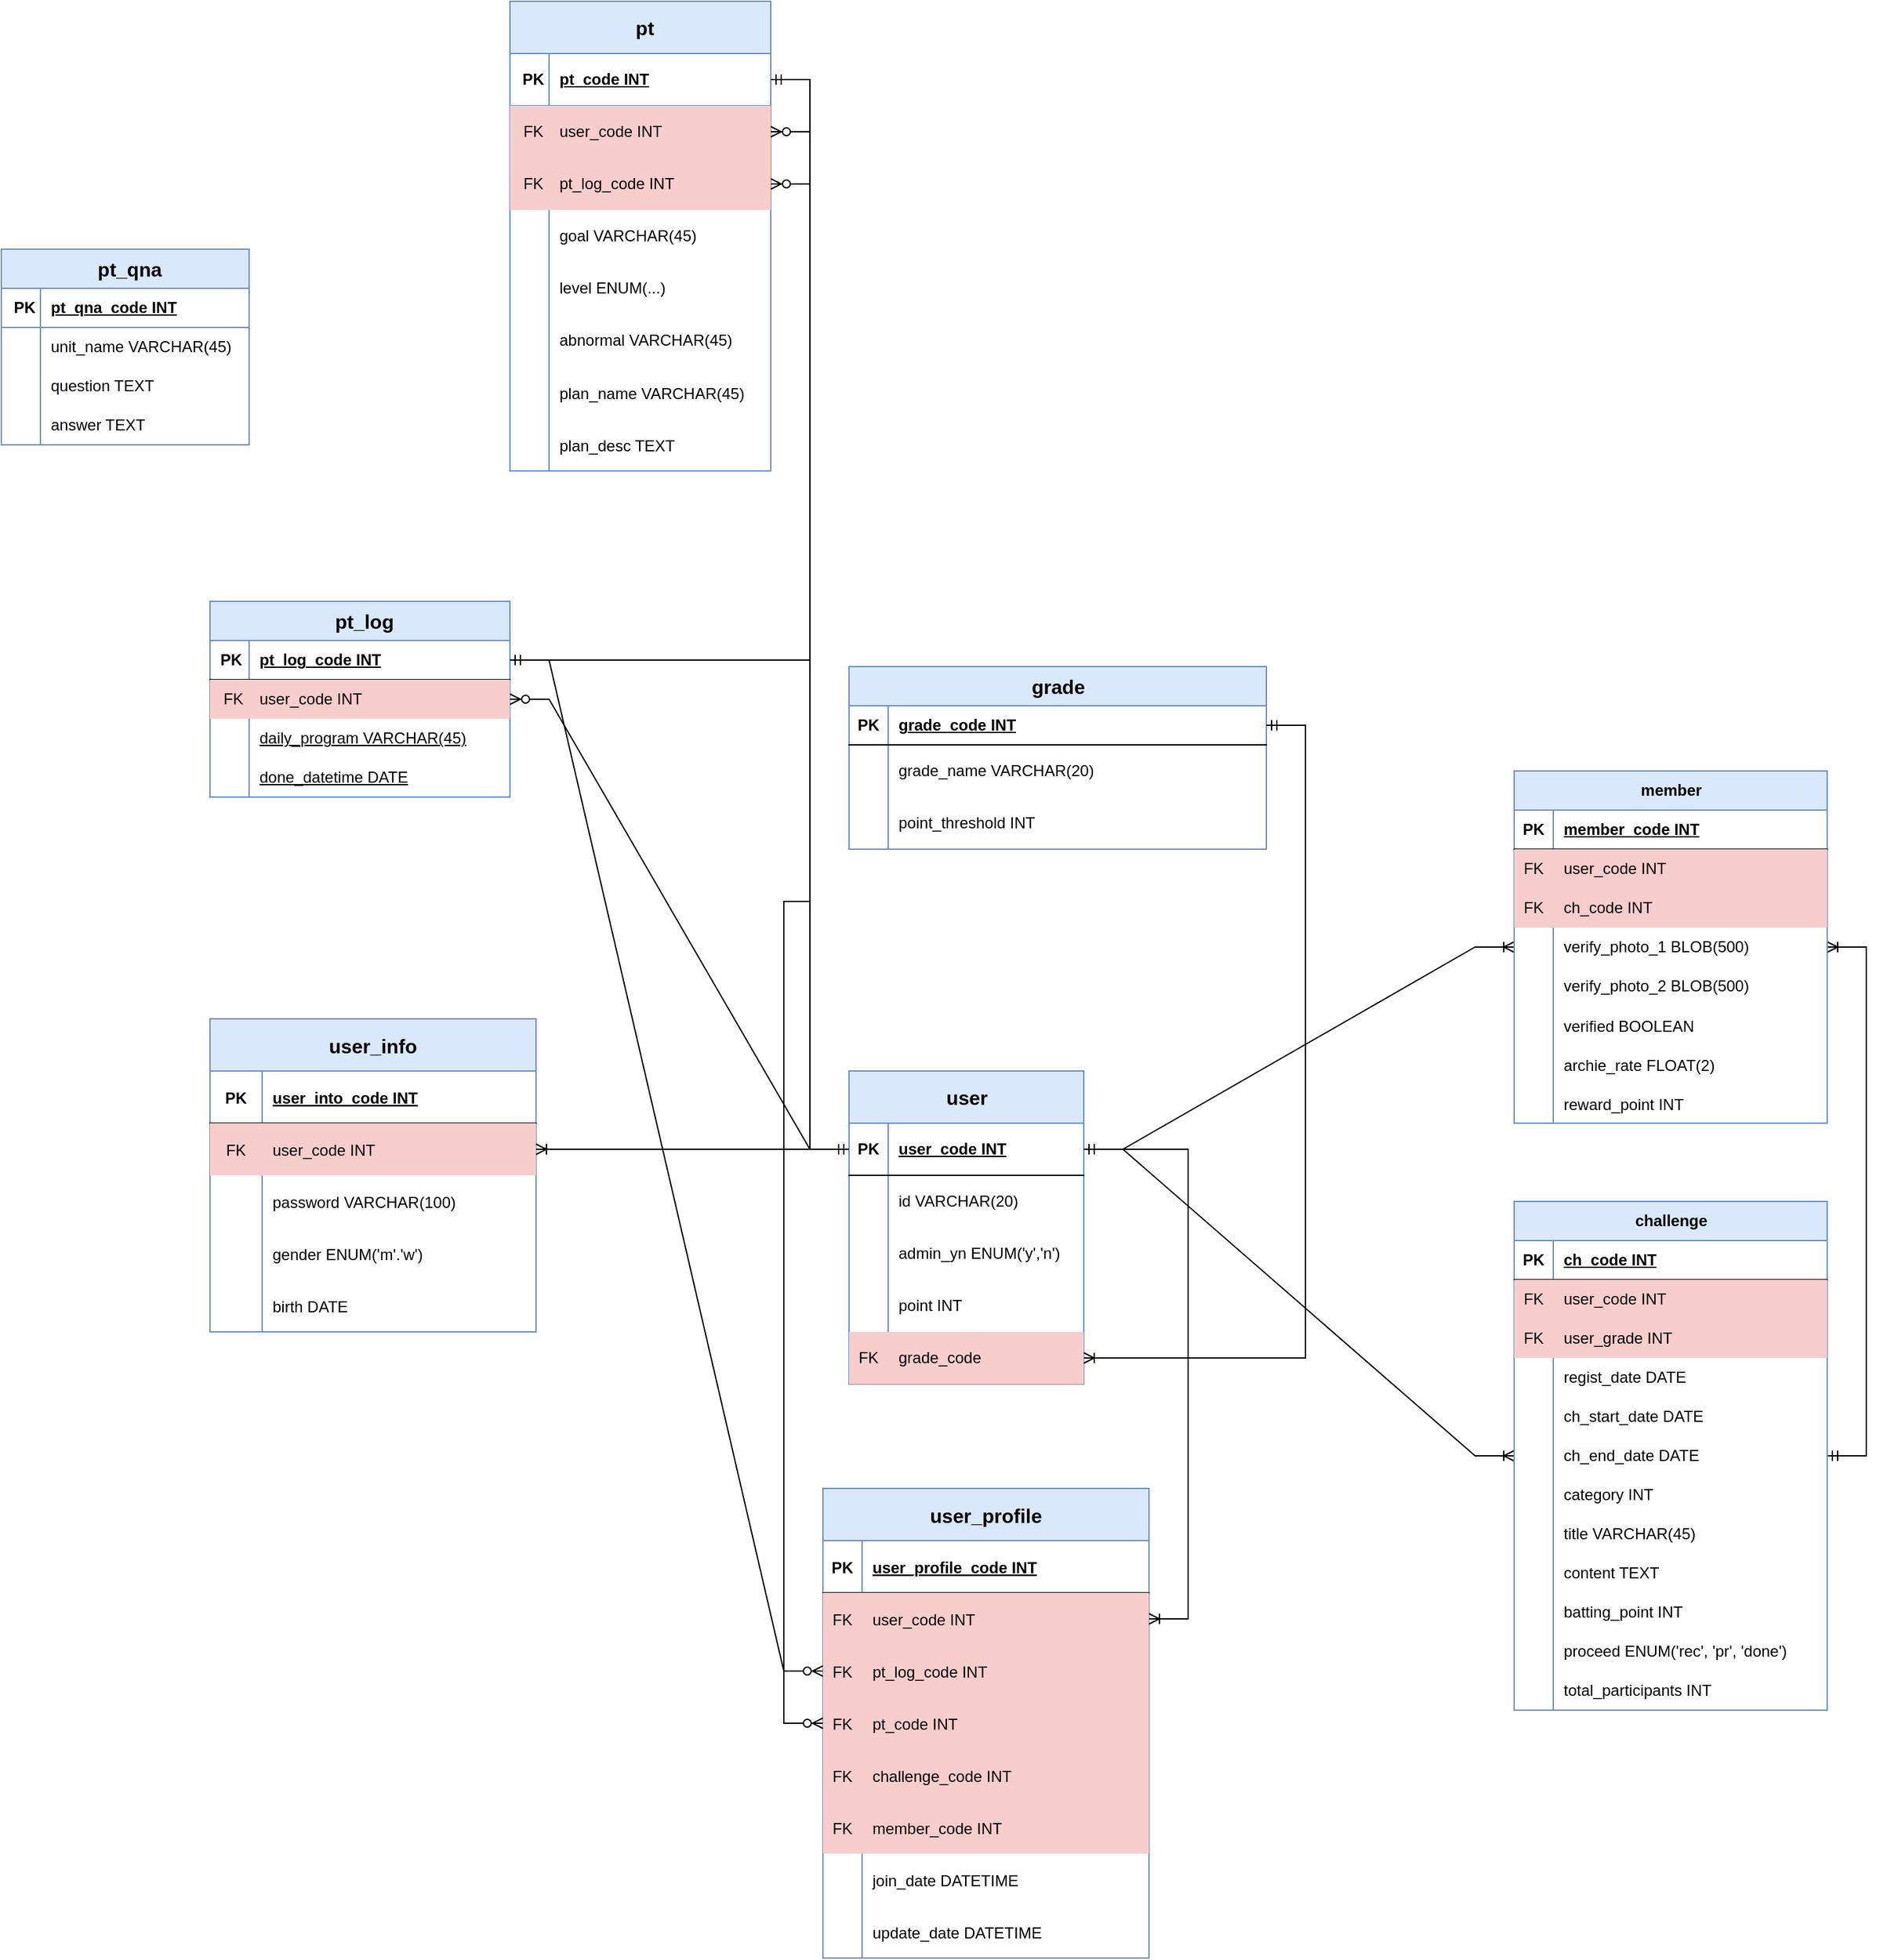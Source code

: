 <mxfile version="24.2.0" type="github" pages="3">
  <diagram id="R2lEEEUBdFMjLlhIrx00" name="최종ERD">
    <mxGraphModel dx="749" dy="2556" grid="1" gridSize="10" guides="1" tooltips="1" connect="1" arrows="1" fold="1" page="1" pageScale="1" pageWidth="2000" pageHeight="2000" math="0" shadow="0" extFonts="Permanent Marker^https://fonts.googleapis.com/css?family=Permanent+Marker">
      <root>
        <mxCell id="0" />
        <mxCell id="1" parent="0" />
        <mxCell id="C-vyLk0tnHw3VtMMgP7b-13" value="user_profile" style="shape=table;startSize=40;container=1;collapsible=1;childLayout=tableLayout;fixedRows=1;rowLines=0;fontStyle=1;align=center;resizeLast=1;fillColor=#dae8fc;strokeColor=#6c8ebf;fontSize=15;" parent="1" vertex="1">
          <mxGeometry x="800" y="1010" width="250" height="360" as="geometry" />
        </mxCell>
        <mxCell id="C-vyLk0tnHw3VtMMgP7b-14" value="" style="shape=partialRectangle;collapsible=0;dropTarget=0;pointerEvents=0;fillColor=none;points=[[0,0.5],[1,0.5]];portConstraint=eastwest;top=0;left=0;right=0;bottom=1;" parent="C-vyLk0tnHw3VtMMgP7b-13" vertex="1">
          <mxGeometry y="40" width="250" height="40" as="geometry" />
        </mxCell>
        <mxCell id="C-vyLk0tnHw3VtMMgP7b-15" value="PK" style="shape=partialRectangle;overflow=hidden;connectable=0;fillColor=none;top=0;left=0;bottom=0;right=0;fontStyle=1;" parent="C-vyLk0tnHw3VtMMgP7b-14" vertex="1">
          <mxGeometry width="30" height="40" as="geometry">
            <mxRectangle width="30" height="40" as="alternateBounds" />
          </mxGeometry>
        </mxCell>
        <mxCell id="C-vyLk0tnHw3VtMMgP7b-16" value="user_profile_code INT" style="shape=partialRectangle;overflow=hidden;connectable=0;fillColor=none;top=0;left=0;bottom=0;right=0;align=left;spacingLeft=6;fontStyle=5;" parent="C-vyLk0tnHw3VtMMgP7b-14" vertex="1">
          <mxGeometry x="30" width="220" height="40" as="geometry">
            <mxRectangle width="220" height="40" as="alternateBounds" />
          </mxGeometry>
        </mxCell>
        <mxCell id="fDLpDHEuul5TVgm_qRDl-35" value="" style="shape=partialRectangle;collapsible=0;dropTarget=0;pointerEvents=0;fillColor=none;points=[[0,0.5],[1,0.5]];portConstraint=eastwest;top=0;left=0;right=0;bottom=0;" parent="C-vyLk0tnHw3VtMMgP7b-13" vertex="1">
          <mxGeometry y="80" width="250" height="40" as="geometry" />
        </mxCell>
        <mxCell id="fDLpDHEuul5TVgm_qRDl-36" value="FK" style="shape=partialRectangle;overflow=hidden;connectable=0;fillColor=#f8cecc;top=0;left=0;bottom=0;right=0;strokeColor=#b85450;" parent="fDLpDHEuul5TVgm_qRDl-35" vertex="1">
          <mxGeometry width="30" height="40" as="geometry">
            <mxRectangle width="30" height="40" as="alternateBounds" />
          </mxGeometry>
        </mxCell>
        <mxCell id="fDLpDHEuul5TVgm_qRDl-37" value="user_code INT" style="shape=partialRectangle;overflow=hidden;connectable=0;fillColor=#f8cecc;top=0;left=0;bottom=0;right=0;align=left;spacingLeft=6;strokeColor=#b85450;" parent="fDLpDHEuul5TVgm_qRDl-35" vertex="1">
          <mxGeometry x="30" width="220" height="40" as="geometry">
            <mxRectangle width="220" height="40" as="alternateBounds" />
          </mxGeometry>
        </mxCell>
        <mxCell id="C-vyLk0tnHw3VtMMgP7b-17" value="" style="shape=partialRectangle;collapsible=0;dropTarget=0;pointerEvents=0;fillColor=none;points=[[0,0.5],[1,0.5]];portConstraint=eastwest;top=0;left=0;right=0;bottom=0;" parent="C-vyLk0tnHw3VtMMgP7b-13" vertex="1">
          <mxGeometry y="120" width="250" height="40" as="geometry" />
        </mxCell>
        <mxCell id="C-vyLk0tnHw3VtMMgP7b-18" value="FK" style="shape=partialRectangle;overflow=hidden;connectable=0;fillColor=#f8cecc;top=0;left=0;bottom=0;right=0;strokeColor=#b85450;" parent="C-vyLk0tnHw3VtMMgP7b-17" vertex="1">
          <mxGeometry width="30" height="40" as="geometry">
            <mxRectangle width="30" height="40" as="alternateBounds" />
          </mxGeometry>
        </mxCell>
        <mxCell id="C-vyLk0tnHw3VtMMgP7b-19" value="pt_log_code INT" style="shape=partialRectangle;overflow=hidden;connectable=0;fillColor=#f8cecc;top=0;left=0;bottom=0;right=0;align=left;spacingLeft=6;strokeColor=#b85450;" parent="C-vyLk0tnHw3VtMMgP7b-17" vertex="1">
          <mxGeometry x="30" width="220" height="40" as="geometry">
            <mxRectangle width="220" height="40" as="alternateBounds" />
          </mxGeometry>
        </mxCell>
        <mxCell id="fDLpDHEuul5TVgm_qRDl-38" value="" style="shape=partialRectangle;collapsible=0;dropTarget=0;pointerEvents=0;fillColor=none;points=[[0,0.5],[1,0.5]];portConstraint=eastwest;top=0;left=0;right=0;bottom=0;" parent="C-vyLk0tnHw3VtMMgP7b-13" vertex="1">
          <mxGeometry y="160" width="250" height="40" as="geometry" />
        </mxCell>
        <mxCell id="fDLpDHEuul5TVgm_qRDl-39" value="FK" style="shape=partialRectangle;overflow=hidden;connectable=0;fillColor=#f8cecc;top=0;left=0;bottom=0;right=0;strokeColor=#b85450;" parent="fDLpDHEuul5TVgm_qRDl-38" vertex="1">
          <mxGeometry width="30" height="40" as="geometry">
            <mxRectangle width="30" height="40" as="alternateBounds" />
          </mxGeometry>
        </mxCell>
        <mxCell id="fDLpDHEuul5TVgm_qRDl-40" value="pt_code INT" style="shape=partialRectangle;overflow=hidden;connectable=0;fillColor=#f8cecc;top=0;left=0;bottom=0;right=0;align=left;spacingLeft=6;strokeColor=#b85450;" parent="fDLpDHEuul5TVgm_qRDl-38" vertex="1">
          <mxGeometry x="30" width="220" height="40" as="geometry">
            <mxRectangle width="220" height="40" as="alternateBounds" />
          </mxGeometry>
        </mxCell>
        <mxCell id="fDLpDHEuul5TVgm_qRDl-41" value="" style="shape=partialRectangle;collapsible=0;dropTarget=0;pointerEvents=0;fillColor=none;points=[[0,0.5],[1,0.5]];portConstraint=eastwest;top=0;left=0;right=0;bottom=0;" parent="C-vyLk0tnHw3VtMMgP7b-13" vertex="1">
          <mxGeometry y="200" width="250" height="40" as="geometry" />
        </mxCell>
        <mxCell id="fDLpDHEuul5TVgm_qRDl-42" value="FK" style="shape=partialRectangle;overflow=hidden;connectable=0;fillColor=#f8cecc;top=0;left=0;bottom=0;right=0;strokeColor=#b85450;" parent="fDLpDHEuul5TVgm_qRDl-41" vertex="1">
          <mxGeometry width="30" height="40" as="geometry">
            <mxRectangle width="30" height="40" as="alternateBounds" />
          </mxGeometry>
        </mxCell>
        <mxCell id="fDLpDHEuul5TVgm_qRDl-43" value="challenge_code INT" style="shape=partialRectangle;overflow=hidden;connectable=0;fillColor=#f8cecc;top=0;left=0;bottom=0;right=0;align=left;spacingLeft=6;strokeColor=#b85450;" parent="fDLpDHEuul5TVgm_qRDl-41" vertex="1">
          <mxGeometry x="30" width="220" height="40" as="geometry">
            <mxRectangle width="220" height="40" as="alternateBounds" />
          </mxGeometry>
        </mxCell>
        <mxCell id="fDLpDHEuul5TVgm_qRDl-50" value="" style="shape=partialRectangle;collapsible=0;dropTarget=0;pointerEvents=0;fillColor=none;points=[[0,0.5],[1,0.5]];portConstraint=eastwest;top=0;left=0;right=0;bottom=0;" parent="C-vyLk0tnHw3VtMMgP7b-13" vertex="1">
          <mxGeometry y="240" width="250" height="40" as="geometry" />
        </mxCell>
        <mxCell id="fDLpDHEuul5TVgm_qRDl-51" value="FK" style="shape=partialRectangle;overflow=hidden;connectable=0;fillColor=#f8cecc;top=0;left=0;bottom=0;right=0;strokeColor=#b85450;" parent="fDLpDHEuul5TVgm_qRDl-50" vertex="1">
          <mxGeometry width="30" height="40" as="geometry">
            <mxRectangle width="30" height="40" as="alternateBounds" />
          </mxGeometry>
        </mxCell>
        <mxCell id="fDLpDHEuul5TVgm_qRDl-52" value="member_code INT" style="shape=partialRectangle;overflow=hidden;connectable=0;fillColor=#f8cecc;top=0;left=0;bottom=0;right=0;align=left;spacingLeft=6;strokeColor=#b85450;" parent="fDLpDHEuul5TVgm_qRDl-50" vertex="1">
          <mxGeometry x="30" width="220" height="40" as="geometry">
            <mxRectangle width="220" height="40" as="alternateBounds" />
          </mxGeometry>
        </mxCell>
        <mxCell id="C-vyLk0tnHw3VtMMgP7b-20" value="" style="shape=partialRectangle;collapsible=0;dropTarget=0;pointerEvents=0;fillColor=none;points=[[0,0.5],[1,0.5]];portConstraint=eastwest;top=0;left=0;right=0;bottom=0;" parent="C-vyLk0tnHw3VtMMgP7b-13" vertex="1">
          <mxGeometry y="280" width="250" height="40" as="geometry" />
        </mxCell>
        <mxCell id="C-vyLk0tnHw3VtMMgP7b-21" value="" style="shape=partialRectangle;overflow=hidden;connectable=0;fillColor=none;top=0;left=0;bottom=0;right=0;" parent="C-vyLk0tnHw3VtMMgP7b-20" vertex="1">
          <mxGeometry width="30" height="40" as="geometry">
            <mxRectangle width="30" height="40" as="alternateBounds" />
          </mxGeometry>
        </mxCell>
        <mxCell id="C-vyLk0tnHw3VtMMgP7b-22" value="join_date DATETIME" style="shape=partialRectangle;overflow=hidden;connectable=0;fillColor=none;top=0;left=0;bottom=0;right=0;align=left;spacingLeft=6;" parent="C-vyLk0tnHw3VtMMgP7b-20" vertex="1">
          <mxGeometry x="30" width="220" height="40" as="geometry">
            <mxRectangle width="220" height="40" as="alternateBounds" />
          </mxGeometry>
        </mxCell>
        <mxCell id="fDLpDHEuul5TVgm_qRDl-53" value="" style="shape=partialRectangle;collapsible=0;dropTarget=0;pointerEvents=0;fillColor=none;points=[[0,0.5],[1,0.5]];portConstraint=eastwest;top=0;left=0;right=0;bottom=0;" parent="C-vyLk0tnHw3VtMMgP7b-13" vertex="1">
          <mxGeometry y="320" width="250" height="40" as="geometry" />
        </mxCell>
        <mxCell id="fDLpDHEuul5TVgm_qRDl-54" value="" style="shape=partialRectangle;overflow=hidden;connectable=0;fillColor=none;top=0;left=0;bottom=0;right=0;" parent="fDLpDHEuul5TVgm_qRDl-53" vertex="1">
          <mxGeometry width="30" height="40" as="geometry">
            <mxRectangle width="30" height="40" as="alternateBounds" />
          </mxGeometry>
        </mxCell>
        <mxCell id="fDLpDHEuul5TVgm_qRDl-55" value="update_date DATETIME" style="shape=partialRectangle;overflow=hidden;connectable=0;fillColor=none;top=0;left=0;bottom=0;right=0;align=left;spacingLeft=6;" parent="fDLpDHEuul5TVgm_qRDl-53" vertex="1">
          <mxGeometry x="30" width="220" height="40" as="geometry">
            <mxRectangle width="220" height="40" as="alternateBounds" />
          </mxGeometry>
        </mxCell>
        <mxCell id="fDLpDHEuul5TVgm_qRDl-2" value="&lt;font style=&quot;font-size: 15px;&quot;&gt;user&lt;/font&gt;" style="shape=table;startSize=40;container=1;collapsible=1;childLayout=tableLayout;fixedRows=1;rowLines=0;fontStyle=1;align=center;resizeLast=1;html=1;fillColor=#dae8fc;strokeColor=#6c8ebf;" parent="1" vertex="1">
          <mxGeometry x="820" y="690" width="180" height="240" as="geometry" />
        </mxCell>
        <mxCell id="fDLpDHEuul5TVgm_qRDl-3" value="" style="shape=tableRow;horizontal=0;startSize=0;swimlaneHead=0;swimlaneBody=0;fillColor=none;collapsible=0;dropTarget=0;points=[[0,0.5],[1,0.5]];portConstraint=eastwest;top=0;left=0;right=0;bottom=1;" parent="fDLpDHEuul5TVgm_qRDl-2" vertex="1">
          <mxGeometry y="40" width="180" height="40" as="geometry" />
        </mxCell>
        <mxCell id="fDLpDHEuul5TVgm_qRDl-4" value="PK" style="shape=partialRectangle;connectable=0;fillColor=none;top=0;left=0;bottom=0;right=0;fontStyle=1;overflow=hidden;whiteSpace=wrap;html=1;" parent="fDLpDHEuul5TVgm_qRDl-3" vertex="1">
          <mxGeometry width="30" height="40" as="geometry">
            <mxRectangle width="30" height="40" as="alternateBounds" />
          </mxGeometry>
        </mxCell>
        <mxCell id="fDLpDHEuul5TVgm_qRDl-5" value="user_code INT" style="shape=partialRectangle;connectable=0;fillColor=none;top=0;left=0;bottom=0;right=0;align=left;spacingLeft=6;fontStyle=5;overflow=hidden;whiteSpace=wrap;html=1;" parent="fDLpDHEuul5TVgm_qRDl-3" vertex="1">
          <mxGeometry x="30" width="150" height="40" as="geometry">
            <mxRectangle width="150" height="40" as="alternateBounds" />
          </mxGeometry>
        </mxCell>
        <mxCell id="fDLpDHEuul5TVgm_qRDl-6" value="" style="shape=tableRow;horizontal=0;startSize=0;swimlaneHead=0;swimlaneBody=0;fillColor=none;collapsible=0;dropTarget=0;points=[[0,0.5],[1,0.5]];portConstraint=eastwest;top=0;left=0;right=0;bottom=0;perimeterSpacing=0;strokeWidth=10;" parent="fDLpDHEuul5TVgm_qRDl-2" vertex="1">
          <mxGeometry y="80" width="180" height="40" as="geometry" />
        </mxCell>
        <mxCell id="fDLpDHEuul5TVgm_qRDl-7" value="" style="shape=partialRectangle;connectable=0;fillColor=none;top=0;left=0;bottom=0;right=0;editable=1;overflow=hidden;whiteSpace=wrap;html=1;dashed=1;" parent="fDLpDHEuul5TVgm_qRDl-6" vertex="1">
          <mxGeometry width="30" height="40" as="geometry">
            <mxRectangle width="30" height="40" as="alternateBounds" />
          </mxGeometry>
        </mxCell>
        <mxCell id="fDLpDHEuul5TVgm_qRDl-8" value="id VARCHAR(20)" style="shape=partialRectangle;connectable=0;fillColor=none;top=0;left=0;bottom=0;right=0;align=left;spacingLeft=6;overflow=hidden;whiteSpace=wrap;html=1;strokeWidth=1;shadow=0;" parent="fDLpDHEuul5TVgm_qRDl-6" vertex="1">
          <mxGeometry x="30" width="150" height="40" as="geometry">
            <mxRectangle width="150" height="40" as="alternateBounds" />
          </mxGeometry>
        </mxCell>
        <mxCell id="fDLpDHEuul5TVgm_qRDl-9" value="" style="shape=tableRow;horizontal=0;startSize=0;swimlaneHead=0;swimlaneBody=0;fillColor=none;collapsible=0;dropTarget=0;points=[[0,0.5],[1,0.5]];portConstraint=eastwest;top=0;left=0;right=0;bottom=0;" parent="fDLpDHEuul5TVgm_qRDl-2" vertex="1">
          <mxGeometry y="120" width="180" height="40" as="geometry" />
        </mxCell>
        <mxCell id="fDLpDHEuul5TVgm_qRDl-10" value="" style="shape=partialRectangle;connectable=0;fillColor=none;top=0;left=0;bottom=0;right=0;editable=1;overflow=hidden;whiteSpace=wrap;html=1;" parent="fDLpDHEuul5TVgm_qRDl-9" vertex="1">
          <mxGeometry width="30" height="40" as="geometry">
            <mxRectangle width="30" height="40" as="alternateBounds" />
          </mxGeometry>
        </mxCell>
        <mxCell id="fDLpDHEuul5TVgm_qRDl-11" value="admin_yn ENUM(&#39;y&#39;,&#39;n&#39;)" style="shape=partialRectangle;connectable=0;fillColor=none;top=0;left=0;bottom=0;right=0;align=left;spacingLeft=6;overflow=hidden;whiteSpace=wrap;html=1;" parent="fDLpDHEuul5TVgm_qRDl-9" vertex="1">
          <mxGeometry x="30" width="150" height="40" as="geometry">
            <mxRectangle width="150" height="40" as="alternateBounds" />
          </mxGeometry>
        </mxCell>
        <mxCell id="fDLpDHEuul5TVgm_qRDl-12" value="" style="shape=tableRow;horizontal=0;startSize=0;swimlaneHead=0;swimlaneBody=0;fillColor=none;collapsible=0;dropTarget=0;points=[[0,0.5],[1,0.5]];portConstraint=eastwest;top=0;left=0;right=0;bottom=0;" parent="fDLpDHEuul5TVgm_qRDl-2" vertex="1">
          <mxGeometry y="160" width="180" height="40" as="geometry" />
        </mxCell>
        <mxCell id="fDLpDHEuul5TVgm_qRDl-13" value="" style="shape=partialRectangle;connectable=0;fillColor=none;top=0;left=0;bottom=0;right=0;editable=1;overflow=hidden;whiteSpace=wrap;html=1;" parent="fDLpDHEuul5TVgm_qRDl-12" vertex="1">
          <mxGeometry width="30" height="40" as="geometry">
            <mxRectangle width="30" height="40" as="alternateBounds" />
          </mxGeometry>
        </mxCell>
        <mxCell id="fDLpDHEuul5TVgm_qRDl-14" value="point INT" style="shape=partialRectangle;connectable=0;fillColor=none;top=0;left=0;bottom=0;right=0;align=left;spacingLeft=6;overflow=hidden;whiteSpace=wrap;html=1;" parent="fDLpDHEuul5TVgm_qRDl-12" vertex="1">
          <mxGeometry x="30" width="150" height="40" as="geometry">
            <mxRectangle width="150" height="40" as="alternateBounds" />
          </mxGeometry>
        </mxCell>
        <mxCell id="fDLpDHEuul5TVgm_qRDl-72" value="" style="shape=tableRow;horizontal=0;startSize=0;swimlaneHead=0;swimlaneBody=0;fillColor=none;collapsible=0;dropTarget=0;points=[[0,0.5],[1,0.5]];portConstraint=eastwest;top=0;left=0;right=0;bottom=0;" parent="fDLpDHEuul5TVgm_qRDl-2" vertex="1">
          <mxGeometry y="200" width="180" height="40" as="geometry" />
        </mxCell>
        <mxCell id="fDLpDHEuul5TVgm_qRDl-73" value="FK" style="shape=partialRectangle;connectable=0;fillColor=#f8cecc;top=0;left=0;bottom=0;right=0;fontStyle=0;overflow=hidden;whiteSpace=wrap;html=1;strokeColor=#b85450;" parent="fDLpDHEuul5TVgm_qRDl-72" vertex="1">
          <mxGeometry width="30" height="40" as="geometry">
            <mxRectangle width="30" height="40" as="alternateBounds" />
          </mxGeometry>
        </mxCell>
        <mxCell id="fDLpDHEuul5TVgm_qRDl-74" value="grade_code" style="shape=partialRectangle;connectable=0;fillColor=#f8cecc;top=0;left=0;bottom=0;right=0;align=left;spacingLeft=6;fontStyle=0;overflow=hidden;whiteSpace=wrap;html=1;strokeColor=#b85450;" parent="fDLpDHEuul5TVgm_qRDl-72" vertex="1">
          <mxGeometry x="30" width="150" height="40" as="geometry">
            <mxRectangle width="150" height="40" as="alternateBounds" />
          </mxGeometry>
        </mxCell>
        <mxCell id="C-vyLk0tnHw3VtMMgP7b-2" value="user_info" style="shape=table;startSize=40;container=1;collapsible=1;childLayout=tableLayout;fixedRows=1;rowLines=0;fontStyle=1;align=center;resizeLast=1;fillColor=#dae8fc;strokeColor=#6c8ebf;fontSize=15;" parent="1" vertex="1">
          <mxGeometry x="330" y="650" width="250" height="240" as="geometry" />
        </mxCell>
        <mxCell id="C-vyLk0tnHw3VtMMgP7b-3" value="" style="shape=partialRectangle;collapsible=0;dropTarget=0;pointerEvents=0;fillColor=none;points=[[0,0.5],[1,0.5]];portConstraint=eastwest;top=0;left=0;right=0;bottom=1;" parent="C-vyLk0tnHw3VtMMgP7b-2" vertex="1">
          <mxGeometry y="40" width="250" height="40" as="geometry" />
        </mxCell>
        <mxCell id="C-vyLk0tnHw3VtMMgP7b-4" value="PK" style="shape=partialRectangle;overflow=hidden;connectable=0;fillColor=none;top=0;left=0;bottom=0;right=0;fontStyle=1;" parent="C-vyLk0tnHw3VtMMgP7b-3" vertex="1">
          <mxGeometry width="40" height="40" as="geometry">
            <mxRectangle width="40" height="40" as="alternateBounds" />
          </mxGeometry>
        </mxCell>
        <mxCell id="C-vyLk0tnHw3VtMMgP7b-5" value="user_into_code INT" style="shape=partialRectangle;overflow=hidden;connectable=0;fillColor=none;top=0;left=0;bottom=0;right=0;align=left;spacingLeft=6;fontStyle=5;" parent="C-vyLk0tnHw3VtMMgP7b-3" vertex="1">
          <mxGeometry x="40" width="210" height="40" as="geometry">
            <mxRectangle width="210" height="40" as="alternateBounds" />
          </mxGeometry>
        </mxCell>
        <mxCell id="C-vyLk0tnHw3VtMMgP7b-6" value="" style="shape=partialRectangle;collapsible=0;dropTarget=0;pointerEvents=0;fillColor=none;points=[[0,0.5],[1,0.5]];portConstraint=eastwest;top=0;left=0;right=0;bottom=0;" parent="C-vyLk0tnHw3VtMMgP7b-2" vertex="1">
          <mxGeometry y="80" width="250" height="40" as="geometry" />
        </mxCell>
        <mxCell id="C-vyLk0tnHw3VtMMgP7b-7" value="FK" style="shape=partialRectangle;overflow=hidden;connectable=0;fillColor=#f8cecc;top=0;left=0;bottom=0;right=0;strokeColor=#b85450;" parent="C-vyLk0tnHw3VtMMgP7b-6" vertex="1">
          <mxGeometry width="40" height="40" as="geometry">
            <mxRectangle width="40" height="40" as="alternateBounds" />
          </mxGeometry>
        </mxCell>
        <mxCell id="C-vyLk0tnHw3VtMMgP7b-8" value="user_code INT" style="shape=partialRectangle;overflow=hidden;connectable=0;fillColor=#f8cecc;top=0;left=0;bottom=0;right=0;align=left;spacingLeft=6;strokeColor=#b85450;" parent="C-vyLk0tnHw3VtMMgP7b-6" vertex="1">
          <mxGeometry x="40" width="210" height="40" as="geometry">
            <mxRectangle width="210" height="40" as="alternateBounds" />
          </mxGeometry>
        </mxCell>
        <mxCell id="C-vyLk0tnHw3VtMMgP7b-9" value="" style="shape=partialRectangle;collapsible=0;dropTarget=0;pointerEvents=0;fillColor=none;points=[[0,0.5],[1,0.5]];portConstraint=eastwest;top=0;left=0;right=0;bottom=0;" parent="C-vyLk0tnHw3VtMMgP7b-2" vertex="1">
          <mxGeometry y="120" width="250" height="40" as="geometry" />
        </mxCell>
        <mxCell id="C-vyLk0tnHw3VtMMgP7b-10" value="" style="shape=partialRectangle;overflow=hidden;connectable=0;fillColor=none;top=0;left=0;bottom=0;right=0;" parent="C-vyLk0tnHw3VtMMgP7b-9" vertex="1">
          <mxGeometry width="40" height="40" as="geometry">
            <mxRectangle width="40" height="40" as="alternateBounds" />
          </mxGeometry>
        </mxCell>
        <mxCell id="C-vyLk0tnHw3VtMMgP7b-11" value="password VARCHAR(100)" style="shape=partialRectangle;overflow=hidden;connectable=0;fillColor=none;top=0;left=0;bottom=0;right=0;align=left;spacingLeft=6;" parent="C-vyLk0tnHw3VtMMgP7b-9" vertex="1">
          <mxGeometry x="40" width="210" height="40" as="geometry">
            <mxRectangle width="210" height="40" as="alternateBounds" />
          </mxGeometry>
        </mxCell>
        <mxCell id="fDLpDHEuul5TVgm_qRDl-26" value="" style="shape=partialRectangle;collapsible=0;dropTarget=0;pointerEvents=0;fillColor=none;points=[[0,0.5],[1,0.5]];portConstraint=eastwest;top=0;left=0;right=0;bottom=0;" parent="C-vyLk0tnHw3VtMMgP7b-2" vertex="1">
          <mxGeometry y="160" width="250" height="40" as="geometry" />
        </mxCell>
        <mxCell id="fDLpDHEuul5TVgm_qRDl-27" value="" style="shape=partialRectangle;overflow=hidden;connectable=0;fillColor=none;top=0;left=0;bottom=0;right=0;" parent="fDLpDHEuul5TVgm_qRDl-26" vertex="1">
          <mxGeometry width="40" height="40" as="geometry">
            <mxRectangle width="40" height="40" as="alternateBounds" />
          </mxGeometry>
        </mxCell>
        <mxCell id="fDLpDHEuul5TVgm_qRDl-28" value="gender ENUM(&#39;m&#39;.&#39;w&#39;)" style="shape=partialRectangle;overflow=hidden;connectable=0;fillColor=none;top=0;left=0;bottom=0;right=0;align=left;spacingLeft=6;" parent="fDLpDHEuul5TVgm_qRDl-26" vertex="1">
          <mxGeometry x="40" width="210" height="40" as="geometry">
            <mxRectangle width="210" height="40" as="alternateBounds" />
          </mxGeometry>
        </mxCell>
        <mxCell id="fDLpDHEuul5TVgm_qRDl-29" value="" style="shape=partialRectangle;collapsible=0;dropTarget=0;pointerEvents=0;fillColor=none;points=[[0,0.5],[1,0.5]];portConstraint=eastwest;top=0;left=0;right=0;bottom=0;" parent="C-vyLk0tnHw3VtMMgP7b-2" vertex="1">
          <mxGeometry y="200" width="250" height="40" as="geometry" />
        </mxCell>
        <mxCell id="fDLpDHEuul5TVgm_qRDl-30" value="" style="shape=partialRectangle;overflow=hidden;connectable=0;fillColor=none;top=0;left=0;bottom=0;right=0;" parent="fDLpDHEuul5TVgm_qRDl-29" vertex="1">
          <mxGeometry width="40" height="40" as="geometry">
            <mxRectangle width="40" height="40" as="alternateBounds" />
          </mxGeometry>
        </mxCell>
        <mxCell id="fDLpDHEuul5TVgm_qRDl-31" value="birth DATE" style="shape=partialRectangle;overflow=hidden;connectable=0;fillColor=none;top=0;left=0;bottom=0;right=0;align=left;spacingLeft=6;" parent="fDLpDHEuul5TVgm_qRDl-29" vertex="1">
          <mxGeometry x="40" width="210" height="40" as="geometry">
            <mxRectangle width="210" height="40" as="alternateBounds" />
          </mxGeometry>
        </mxCell>
        <mxCell id="fDLpDHEuul5TVgm_qRDl-34" value="" style="edgeStyle=entityRelationEdgeStyle;fontSize=12;html=1;endArrow=ERoneToMany;startArrow=ERmandOne;rounded=0;" parent="1" source="fDLpDHEuul5TVgm_qRDl-3" target="C-vyLk0tnHw3VtMMgP7b-6" edge="1">
          <mxGeometry width="100" height="100" relative="1" as="geometry">
            <mxPoint x="240" y="180" as="sourcePoint" />
            <mxPoint x="340" y="80" as="targetPoint" />
          </mxGeometry>
        </mxCell>
        <mxCell id="fDLpDHEuul5TVgm_qRDl-56" value="" style="edgeStyle=entityRelationEdgeStyle;fontSize=12;html=1;endArrow=ERoneToMany;startArrow=ERmandOne;rounded=0;" parent="1" source="fDLpDHEuul5TVgm_qRDl-3" target="fDLpDHEuul5TVgm_qRDl-35" edge="1">
          <mxGeometry width="100" height="100" relative="1" as="geometry">
            <mxPoint x="20" y="360" as="sourcePoint" />
            <mxPoint x="210" y="360" as="targetPoint" />
          </mxGeometry>
        </mxCell>
        <mxCell id="fDLpDHEuul5TVgm_qRDl-57" value="&lt;font style=&quot;font-size: 15px;&quot;&gt;grade&lt;/font&gt;" style="shape=table;startSize=30;container=1;collapsible=1;childLayout=tableLayout;fixedRows=1;rowLines=0;fontStyle=1;align=center;resizeLast=1;html=1;fillColor=#dae8fc;strokeColor=#6c8ebf;" parent="1" vertex="1">
          <mxGeometry x="820" y="380" width="320" height="140" as="geometry" />
        </mxCell>
        <mxCell id="fDLpDHEuul5TVgm_qRDl-58" value="" style="shape=tableRow;horizontal=0;startSize=0;swimlaneHead=0;swimlaneBody=0;fillColor=none;collapsible=0;dropTarget=0;points=[[0,0.5],[1,0.5]];portConstraint=eastwest;top=0;left=0;right=0;bottom=1;" parent="fDLpDHEuul5TVgm_qRDl-57" vertex="1">
          <mxGeometry y="30" width="320" height="30" as="geometry" />
        </mxCell>
        <mxCell id="fDLpDHEuul5TVgm_qRDl-59" value="PK" style="shape=partialRectangle;connectable=0;fillColor=none;top=0;left=0;bottom=0;right=0;fontStyle=1;overflow=hidden;whiteSpace=wrap;html=1;" parent="fDLpDHEuul5TVgm_qRDl-58" vertex="1">
          <mxGeometry width="30" height="30" as="geometry">
            <mxRectangle width="30" height="30" as="alternateBounds" />
          </mxGeometry>
        </mxCell>
        <mxCell id="fDLpDHEuul5TVgm_qRDl-60" value="grade_code INT" style="shape=partialRectangle;connectable=0;fillColor=none;top=0;left=0;bottom=0;right=0;align=left;spacingLeft=6;fontStyle=5;overflow=hidden;whiteSpace=wrap;html=1;" parent="fDLpDHEuul5TVgm_qRDl-58" vertex="1">
          <mxGeometry x="30" width="290" height="30" as="geometry">
            <mxRectangle width="290" height="30" as="alternateBounds" />
          </mxGeometry>
        </mxCell>
        <mxCell id="fDLpDHEuul5TVgm_qRDl-61" value="" style="shape=tableRow;horizontal=0;startSize=0;swimlaneHead=0;swimlaneBody=0;fillColor=none;collapsible=0;dropTarget=0;points=[[0,0.5],[1,0.5]];portConstraint=eastwest;top=0;left=0;right=0;bottom=0;" parent="fDLpDHEuul5TVgm_qRDl-57" vertex="1">
          <mxGeometry y="60" width="320" height="40" as="geometry" />
        </mxCell>
        <mxCell id="fDLpDHEuul5TVgm_qRDl-62" value="" style="shape=partialRectangle;connectable=0;fillColor=none;top=0;left=0;bottom=0;right=0;editable=1;overflow=hidden;whiteSpace=wrap;html=1;" parent="fDLpDHEuul5TVgm_qRDl-61" vertex="1">
          <mxGeometry width="30" height="40" as="geometry">
            <mxRectangle width="30" height="40" as="alternateBounds" />
          </mxGeometry>
        </mxCell>
        <mxCell id="fDLpDHEuul5TVgm_qRDl-63" value="grade_name VARCHAR(20)" style="shape=partialRectangle;connectable=0;fillColor=none;top=0;left=0;bottom=0;right=0;align=left;spacingLeft=6;overflow=hidden;whiteSpace=wrap;html=1;" parent="fDLpDHEuul5TVgm_qRDl-61" vertex="1">
          <mxGeometry x="30" width="290" height="40" as="geometry">
            <mxRectangle width="290" height="40" as="alternateBounds" />
          </mxGeometry>
        </mxCell>
        <mxCell id="fDLpDHEuul5TVgm_qRDl-64" value="" style="shape=tableRow;horizontal=0;startSize=0;swimlaneHead=0;swimlaneBody=0;fillColor=none;collapsible=0;dropTarget=0;points=[[0,0.5],[1,0.5]];portConstraint=eastwest;top=0;left=0;right=0;bottom=0;" parent="fDLpDHEuul5TVgm_qRDl-57" vertex="1">
          <mxGeometry y="100" width="320" height="40" as="geometry" />
        </mxCell>
        <mxCell id="fDLpDHEuul5TVgm_qRDl-65" value="" style="shape=partialRectangle;connectable=0;fillColor=none;top=0;left=0;bottom=0;right=0;editable=1;overflow=hidden;whiteSpace=wrap;html=1;" parent="fDLpDHEuul5TVgm_qRDl-64" vertex="1">
          <mxGeometry width="30" height="40" as="geometry">
            <mxRectangle width="30" height="40" as="alternateBounds" />
          </mxGeometry>
        </mxCell>
        <mxCell id="fDLpDHEuul5TVgm_qRDl-66" value="point_threshold INT" style="shape=partialRectangle;connectable=0;fillColor=none;top=0;left=0;bottom=0;right=0;align=left;spacingLeft=6;overflow=hidden;whiteSpace=wrap;html=1;" parent="fDLpDHEuul5TVgm_qRDl-64" vertex="1">
          <mxGeometry x="30" width="290" height="40" as="geometry">
            <mxRectangle width="290" height="40" as="alternateBounds" />
          </mxGeometry>
        </mxCell>
        <mxCell id="fDLpDHEuul5TVgm_qRDl-70" value="" style="edgeStyle=entityRelationEdgeStyle;fontSize=12;html=1;endArrow=ERoneToMany;startArrow=ERmandOne;rounded=0;" parent="1" source="fDLpDHEuul5TVgm_qRDl-58" target="fDLpDHEuul5TVgm_qRDl-72" edge="1">
          <mxGeometry width="100" height="100" relative="1" as="geometry">
            <mxPoint x="1060" y="475" as="sourcePoint" />
            <mxPoint x="580" y="410" as="targetPoint" />
            <Array as="points">
              <mxPoint x="1160" y="470" />
              <mxPoint x="550" y="200" />
            </Array>
          </mxGeometry>
        </mxCell>
        <mxCell id="fDLpDHEuul5TVgm_qRDl-135" value="&lt;font style=&quot;font-size: 15px;&quot;&gt;pt_log&lt;/font&gt;" style="shape=table;startSize=30;container=1;collapsible=1;childLayout=tableLayout;fixedRows=1;rowLines=0;fontStyle=1;align=center;resizeLast=1;html=1;shadow=0;strokeColor=#6c8ebf;strokeWidth=1;verticalAlign=middle;spacingLeft=6;fontFamily=Helvetica;fontSize=12;fillColor=#dae8fc;" parent="1" vertex="1">
          <mxGeometry x="330" y="330" width="230" height="150" as="geometry" />
        </mxCell>
        <mxCell id="fDLpDHEuul5TVgm_qRDl-136" value="" style="shape=tableRow;horizontal=0;startSize=0;swimlaneHead=0;swimlaneBody=0;fillColor=none;collapsible=0;dropTarget=0;points=[[0,0.5],[1,0.5]];portConstraint=eastwest;top=0;left=0;right=0;bottom=1;shadow=0;strokeColor=default;strokeWidth=1;align=left;verticalAlign=middle;spacingLeft=6;fontFamily=Helvetica;fontSize=12;fontColor=default;fontStyle=5;" parent="fDLpDHEuul5TVgm_qRDl-135" vertex="1">
          <mxGeometry y="30" width="230" height="30" as="geometry" />
        </mxCell>
        <mxCell id="fDLpDHEuul5TVgm_qRDl-137" value="PK" style="shape=partialRectangle;connectable=0;fillColor=none;top=0;left=0;bottom=0;right=0;fontStyle=1;overflow=hidden;whiteSpace=wrap;html=1;shadow=0;strokeColor=default;strokeWidth=1;align=left;verticalAlign=middle;spacingLeft=6;fontFamily=Helvetica;fontSize=12;fontColor=default;" parent="fDLpDHEuul5TVgm_qRDl-136" vertex="1">
          <mxGeometry width="30" height="30" as="geometry">
            <mxRectangle width="30" height="30" as="alternateBounds" />
          </mxGeometry>
        </mxCell>
        <mxCell id="fDLpDHEuul5TVgm_qRDl-138" value="pt_log_code INT" style="shape=partialRectangle;connectable=0;fillColor=none;top=0;left=0;bottom=0;right=0;align=left;spacingLeft=6;fontStyle=5;overflow=hidden;whiteSpace=wrap;html=1;shadow=0;strokeColor=default;strokeWidth=1;verticalAlign=middle;fontFamily=Helvetica;fontSize=12;fontColor=default;" parent="fDLpDHEuul5TVgm_qRDl-136" vertex="1">
          <mxGeometry x="30" width="200" height="30" as="geometry">
            <mxRectangle width="200" height="30" as="alternateBounds" />
          </mxGeometry>
        </mxCell>
        <mxCell id="fDLpDHEuul5TVgm_qRDl-149" value="" style="shape=tableRow;horizontal=0;startSize=0;swimlaneHead=0;swimlaneBody=0;fillColor=#f8cecc;collapsible=0;dropTarget=0;points=[[0,0.5],[1,0.5]];portConstraint=eastwest;top=0;left=0;right=0;bottom=0;shadow=0;strokeColor=#b85450;strokeWidth=1;align=center;verticalAlign=middle;spacingLeft=6;fontFamily=Helvetica;fontSize=12;fontStyle=1;" parent="fDLpDHEuul5TVgm_qRDl-135" vertex="1">
          <mxGeometry y="60" width="230" height="30" as="geometry" />
        </mxCell>
        <mxCell id="fDLpDHEuul5TVgm_qRDl-150" value="FK" style="shape=partialRectangle;connectable=0;fillColor=none;top=0;left=0;bottom=0;right=0;fontStyle=0;overflow=hidden;whiteSpace=wrap;html=1;shadow=0;strokeColor=#6c8ebf;strokeWidth=1;align=center;verticalAlign=middle;spacingLeft=6;fontFamily=Helvetica;fontSize=12;fontColor=default;" parent="fDLpDHEuul5TVgm_qRDl-149" vertex="1">
          <mxGeometry width="30" height="30" as="geometry">
            <mxRectangle width="30" height="30" as="alternateBounds" />
          </mxGeometry>
        </mxCell>
        <mxCell id="fDLpDHEuul5TVgm_qRDl-151" value="user_code INT" style="shape=partialRectangle;connectable=0;fillColor=none;top=0;left=0;bottom=0;right=0;align=left;spacingLeft=6;fontStyle=0;overflow=hidden;whiteSpace=wrap;html=1;shadow=0;strokeColor=#6c8ebf;strokeWidth=1;verticalAlign=middle;fontFamily=Helvetica;fontSize=12;fontColor=default;" parent="fDLpDHEuul5TVgm_qRDl-149" vertex="1">
          <mxGeometry x="30" width="200" height="30" as="geometry">
            <mxRectangle width="200" height="30" as="alternateBounds" />
          </mxGeometry>
        </mxCell>
        <mxCell id="fDLpDHEuul5TVgm_qRDl-142" value="" style="shape=tableRow;horizontal=0;startSize=0;swimlaneHead=0;swimlaneBody=0;fillColor=none;collapsible=0;dropTarget=0;points=[[0,0.5],[1,0.5]];portConstraint=eastwest;top=0;left=0;right=0;bottom=0;shadow=0;strokeColor=default;strokeWidth=1;align=left;verticalAlign=middle;spacingLeft=6;fontFamily=Helvetica;fontSize=12;fontColor=default;fontStyle=5;" parent="fDLpDHEuul5TVgm_qRDl-135" vertex="1">
          <mxGeometry y="90" width="230" height="30" as="geometry" />
        </mxCell>
        <mxCell id="fDLpDHEuul5TVgm_qRDl-143" value="" style="shape=partialRectangle;connectable=0;fillColor=none;top=0;left=0;bottom=0;right=0;editable=1;overflow=hidden;whiteSpace=wrap;html=1;shadow=0;strokeColor=default;strokeWidth=1;align=left;verticalAlign=middle;spacingLeft=6;fontFamily=Helvetica;fontSize=12;fontColor=default;fontStyle=5;" parent="fDLpDHEuul5TVgm_qRDl-142" vertex="1">
          <mxGeometry width="30" height="30" as="geometry">
            <mxRectangle width="30" height="30" as="alternateBounds" />
          </mxGeometry>
        </mxCell>
        <mxCell id="fDLpDHEuul5TVgm_qRDl-144" value="&lt;span style=&quot;font-weight: normal;&quot;&gt;daily_program VARCHAR(45)&lt;/span&gt;" style="shape=partialRectangle;connectable=0;fillColor=none;top=0;left=0;bottom=0;right=0;align=left;spacingLeft=6;overflow=hidden;whiteSpace=wrap;html=1;shadow=0;strokeColor=default;strokeWidth=1;verticalAlign=middle;fontFamily=Helvetica;fontSize=12;fontColor=default;fontStyle=5;" parent="fDLpDHEuul5TVgm_qRDl-142" vertex="1">
          <mxGeometry x="30" width="200" height="30" as="geometry">
            <mxRectangle width="200" height="30" as="alternateBounds" />
          </mxGeometry>
        </mxCell>
        <mxCell id="fDLpDHEuul5TVgm_qRDl-145" value="" style="shape=tableRow;horizontal=0;startSize=0;swimlaneHead=0;swimlaneBody=0;fillColor=none;collapsible=0;dropTarget=0;points=[[0,0.5],[1,0.5]];portConstraint=eastwest;top=0;left=0;right=0;bottom=0;shadow=0;strokeColor=default;strokeWidth=1;align=left;verticalAlign=middle;spacingLeft=6;fontFamily=Helvetica;fontSize=12;fontColor=default;fontStyle=5;" parent="fDLpDHEuul5TVgm_qRDl-135" vertex="1">
          <mxGeometry y="120" width="230" height="30" as="geometry" />
        </mxCell>
        <mxCell id="fDLpDHEuul5TVgm_qRDl-146" value="" style="shape=partialRectangle;connectable=0;fillColor=none;top=0;left=0;bottom=0;right=0;editable=1;overflow=hidden;whiteSpace=wrap;html=1;shadow=0;strokeColor=default;strokeWidth=1;align=left;verticalAlign=middle;spacingLeft=6;fontFamily=Helvetica;fontSize=12;fontColor=default;fontStyle=5;" parent="fDLpDHEuul5TVgm_qRDl-145" vertex="1">
          <mxGeometry width="30" height="30" as="geometry">
            <mxRectangle width="30" height="30" as="alternateBounds" />
          </mxGeometry>
        </mxCell>
        <mxCell id="fDLpDHEuul5TVgm_qRDl-147" value="&lt;span style=&quot;font-weight: normal;&quot;&gt;done_datetime DATE&lt;/span&gt;" style="shape=partialRectangle;connectable=0;fillColor=none;top=0;left=0;bottom=0;right=0;align=left;spacingLeft=6;overflow=hidden;whiteSpace=wrap;html=1;shadow=0;strokeColor=default;strokeWidth=1;verticalAlign=middle;fontFamily=Helvetica;fontSize=12;fontColor=default;fontStyle=5;" parent="fDLpDHEuul5TVgm_qRDl-145" vertex="1">
          <mxGeometry x="30" width="200" height="30" as="geometry">
            <mxRectangle width="200" height="30" as="alternateBounds" />
          </mxGeometry>
        </mxCell>
        <mxCell id="fDLpDHEuul5TVgm_qRDl-152" value="&lt;font style=&quot;font-size: 15px;&quot;&gt;pt_qna&lt;/font&gt;" style="shape=table;startSize=30;container=1;collapsible=1;childLayout=tableLayout;fixedRows=1;rowLines=0;fontStyle=1;align=center;resizeLast=1;html=1;shadow=0;strokeColor=#6c8ebf;strokeWidth=1;verticalAlign=middle;spacingLeft=6;fontFamily=Helvetica;fontSize=12;fontColor=default;fillColor=#dae8fc;" parent="1" vertex="1">
          <mxGeometry x="170" y="60" width="190" height="150" as="geometry" />
        </mxCell>
        <mxCell id="fDLpDHEuul5TVgm_qRDl-153" value="" style="shape=tableRow;horizontal=0;startSize=0;swimlaneHead=0;swimlaneBody=0;fillColor=none;collapsible=0;dropTarget=0;points=[[0,0.5],[1,0.5]];portConstraint=eastwest;top=0;left=0;right=0;bottom=1;shadow=0;strokeColor=#6c8ebf;strokeWidth=1;align=center;verticalAlign=middle;spacingLeft=6;fontFamily=Helvetica;fontSize=12;fontColor=default;fontStyle=1;" parent="fDLpDHEuul5TVgm_qRDl-152" vertex="1">
          <mxGeometry y="30" width="190" height="30" as="geometry" />
        </mxCell>
        <mxCell id="fDLpDHEuul5TVgm_qRDl-154" value="PK" style="shape=partialRectangle;connectable=0;fillColor=none;top=0;left=0;bottom=0;right=0;fontStyle=1;overflow=hidden;whiteSpace=wrap;html=1;shadow=0;strokeColor=#6c8ebf;strokeWidth=1;align=center;verticalAlign=middle;spacingLeft=6;fontFamily=Helvetica;fontSize=12;fontColor=default;" parent="fDLpDHEuul5TVgm_qRDl-153" vertex="1">
          <mxGeometry width="30" height="30" as="geometry">
            <mxRectangle width="30" height="30" as="alternateBounds" />
          </mxGeometry>
        </mxCell>
        <mxCell id="fDLpDHEuul5TVgm_qRDl-155" value="pt_qna_code INT" style="shape=partialRectangle;connectable=0;fillColor=none;top=0;left=0;bottom=0;right=0;align=left;spacingLeft=6;fontStyle=5;overflow=hidden;whiteSpace=wrap;html=1;shadow=0;strokeColor=#6c8ebf;strokeWidth=1;verticalAlign=middle;fontFamily=Helvetica;fontSize=12;fontColor=default;" parent="fDLpDHEuul5TVgm_qRDl-153" vertex="1">
          <mxGeometry x="30" width="160" height="30" as="geometry">
            <mxRectangle width="160" height="30" as="alternateBounds" />
          </mxGeometry>
        </mxCell>
        <mxCell id="fDLpDHEuul5TVgm_qRDl-156" value="" style="shape=tableRow;horizontal=0;startSize=0;swimlaneHead=0;swimlaneBody=0;fillColor=none;collapsible=0;dropTarget=0;points=[[0,0.5],[1,0.5]];portConstraint=eastwest;top=0;left=0;right=0;bottom=0;shadow=0;strokeColor=#6c8ebf;strokeWidth=1;align=center;verticalAlign=middle;spacingLeft=6;fontFamily=Helvetica;fontSize=12;fontColor=default;fontStyle=1;" parent="fDLpDHEuul5TVgm_qRDl-152" vertex="1">
          <mxGeometry y="60" width="190" height="30" as="geometry" />
        </mxCell>
        <mxCell id="fDLpDHEuul5TVgm_qRDl-157" value="" style="shape=partialRectangle;connectable=0;fillColor=none;top=0;left=0;bottom=0;right=0;editable=1;overflow=hidden;whiteSpace=wrap;html=1;shadow=0;strokeColor=#6c8ebf;strokeWidth=1;align=center;verticalAlign=middle;spacingLeft=6;fontFamily=Helvetica;fontSize=12;fontColor=default;fontStyle=1;" parent="fDLpDHEuul5TVgm_qRDl-156" vertex="1">
          <mxGeometry width="30" height="30" as="geometry">
            <mxRectangle width="30" height="30" as="alternateBounds" />
          </mxGeometry>
        </mxCell>
        <mxCell id="fDLpDHEuul5TVgm_qRDl-158" value="&lt;span style=&quot;font-weight: normal;&quot;&gt;unit_name VARCHAR(45)&lt;/span&gt;" style="shape=partialRectangle;connectable=0;fillColor=none;top=0;left=0;bottom=0;right=0;align=left;spacingLeft=6;overflow=hidden;whiteSpace=wrap;html=1;shadow=0;strokeColor=#6c8ebf;strokeWidth=1;verticalAlign=middle;fontFamily=Helvetica;fontSize=12;fontColor=default;fontStyle=1;" parent="fDLpDHEuul5TVgm_qRDl-156" vertex="1">
          <mxGeometry x="30" width="160" height="30" as="geometry">
            <mxRectangle width="160" height="30" as="alternateBounds" />
          </mxGeometry>
        </mxCell>
        <mxCell id="fDLpDHEuul5TVgm_qRDl-159" value="" style="shape=tableRow;horizontal=0;startSize=0;swimlaneHead=0;swimlaneBody=0;fillColor=none;collapsible=0;dropTarget=0;points=[[0,0.5],[1,0.5]];portConstraint=eastwest;top=0;left=0;right=0;bottom=0;shadow=0;strokeColor=#6c8ebf;strokeWidth=1;align=center;verticalAlign=middle;spacingLeft=6;fontFamily=Helvetica;fontSize=12;fontColor=default;fontStyle=1;" parent="fDLpDHEuul5TVgm_qRDl-152" vertex="1">
          <mxGeometry y="90" width="190" height="30" as="geometry" />
        </mxCell>
        <mxCell id="fDLpDHEuul5TVgm_qRDl-160" value="" style="shape=partialRectangle;connectable=0;fillColor=none;top=0;left=0;bottom=0;right=0;editable=1;overflow=hidden;whiteSpace=wrap;html=1;shadow=0;strokeColor=#6c8ebf;strokeWidth=1;align=center;verticalAlign=middle;spacingLeft=6;fontFamily=Helvetica;fontSize=12;fontColor=default;fontStyle=1;" parent="fDLpDHEuul5TVgm_qRDl-159" vertex="1">
          <mxGeometry width="30" height="30" as="geometry">
            <mxRectangle width="30" height="30" as="alternateBounds" />
          </mxGeometry>
        </mxCell>
        <mxCell id="fDLpDHEuul5TVgm_qRDl-161" value="&lt;span style=&quot;font-weight: normal;&quot;&gt;question TEXT&lt;/span&gt;" style="shape=partialRectangle;connectable=0;fillColor=none;top=0;left=0;bottom=0;right=0;align=left;spacingLeft=6;overflow=hidden;whiteSpace=wrap;html=1;shadow=0;strokeColor=#6c8ebf;strokeWidth=1;verticalAlign=middle;fontFamily=Helvetica;fontSize=12;fontColor=default;fontStyle=1;" parent="fDLpDHEuul5TVgm_qRDl-159" vertex="1">
          <mxGeometry x="30" width="160" height="30" as="geometry">
            <mxRectangle width="160" height="30" as="alternateBounds" />
          </mxGeometry>
        </mxCell>
        <mxCell id="fDLpDHEuul5TVgm_qRDl-162" value="" style="shape=tableRow;horizontal=0;startSize=0;swimlaneHead=0;swimlaneBody=0;fillColor=none;collapsible=0;dropTarget=0;points=[[0,0.5],[1,0.5]];portConstraint=eastwest;top=0;left=0;right=0;bottom=0;shadow=0;strokeColor=#6c8ebf;strokeWidth=1;align=center;verticalAlign=middle;spacingLeft=6;fontFamily=Helvetica;fontSize=12;fontColor=default;fontStyle=1;" parent="fDLpDHEuul5TVgm_qRDl-152" vertex="1">
          <mxGeometry y="120" width="190" height="30" as="geometry" />
        </mxCell>
        <mxCell id="fDLpDHEuul5TVgm_qRDl-163" value="" style="shape=partialRectangle;connectable=0;fillColor=none;top=0;left=0;bottom=0;right=0;editable=1;overflow=hidden;whiteSpace=wrap;html=1;shadow=0;strokeColor=#6c8ebf;strokeWidth=1;align=center;verticalAlign=middle;spacingLeft=6;fontFamily=Helvetica;fontSize=12;fontColor=default;fontStyle=1;" parent="fDLpDHEuul5TVgm_qRDl-162" vertex="1">
          <mxGeometry width="30" height="30" as="geometry">
            <mxRectangle width="30" height="30" as="alternateBounds" />
          </mxGeometry>
        </mxCell>
        <mxCell id="fDLpDHEuul5TVgm_qRDl-164" value="&lt;span style=&quot;font-weight: normal;&quot;&gt;answer TEXT&lt;/span&gt;" style="shape=partialRectangle;connectable=0;fillColor=none;top=0;left=0;bottom=0;right=0;align=left;spacingLeft=6;overflow=hidden;whiteSpace=wrap;html=1;shadow=0;strokeColor=#6c8ebf;strokeWidth=1;verticalAlign=middle;fontFamily=Helvetica;fontSize=12;fontColor=default;fontStyle=1;" parent="fDLpDHEuul5TVgm_qRDl-162" vertex="1">
          <mxGeometry x="30" width="160" height="30" as="geometry">
            <mxRectangle width="160" height="30" as="alternateBounds" />
          </mxGeometry>
        </mxCell>
        <mxCell id="fDLpDHEuul5TVgm_qRDl-165" value="" style="edgeStyle=entityRelationEdgeStyle;fontSize=12;html=1;endArrow=ERzeroToMany;startArrow=ERmandOne;rounded=0;fontFamily=Helvetica;fontColor=default;fontStyle=1;" parent="1" source="fDLpDHEuul5TVgm_qRDl-3" target="fDLpDHEuul5TVgm_qRDl-149" edge="1">
          <mxGeometry width="100" height="100" relative="1" as="geometry">
            <mxPoint x="740" y="620" as="sourcePoint" />
            <mxPoint x="840" y="520" as="targetPoint" />
          </mxGeometry>
        </mxCell>
        <mxCell id="fDLpDHEuul5TVgm_qRDl-170" value="&lt;p&gt;&lt;span style=&quot;font-size: 15px;&quot;&gt;pt&lt;/span&gt;&lt;/p&gt;" style="shape=table;startSize=40;container=1;collapsible=1;childLayout=tableLayout;fixedRows=1;rowLines=0;fontStyle=1;align=center;resizeLast=1;html=1;shadow=0;strokeColor=#6c8ebf;strokeWidth=1;verticalAlign=middle;spacingLeft=6;fontFamily=Helvetica;fontSize=12;fontColor=default;fillColor=#dae8fc;" parent="1" vertex="1">
          <mxGeometry x="560" y="-130" width="200" height="360" as="geometry" />
        </mxCell>
        <mxCell id="fDLpDHEuul5TVgm_qRDl-171" value="" style="shape=tableRow;horizontal=0;startSize=0;swimlaneHead=0;swimlaneBody=0;fillColor=none;collapsible=0;dropTarget=0;points=[[0,0.5],[1,0.5]];portConstraint=eastwest;top=0;left=0;right=0;bottom=1;shadow=0;strokeColor=#6c8ebf;strokeWidth=1;align=center;verticalAlign=middle;spacingLeft=6;fontFamily=Helvetica;fontSize=12;fontColor=default;fontStyle=1;" parent="fDLpDHEuul5TVgm_qRDl-170" vertex="1">
          <mxGeometry y="40" width="200" height="40" as="geometry" />
        </mxCell>
        <mxCell id="fDLpDHEuul5TVgm_qRDl-172" value="PK" style="shape=partialRectangle;connectable=0;fillColor=none;top=0;left=0;bottom=0;right=0;fontStyle=1;overflow=hidden;whiteSpace=wrap;html=1;shadow=0;strokeColor=#6c8ebf;strokeWidth=1;align=center;verticalAlign=middle;spacingLeft=6;fontFamily=Helvetica;fontSize=12;fontColor=default;" parent="fDLpDHEuul5TVgm_qRDl-171" vertex="1">
          <mxGeometry width="30" height="40" as="geometry">
            <mxRectangle width="30" height="40" as="alternateBounds" />
          </mxGeometry>
        </mxCell>
        <mxCell id="fDLpDHEuul5TVgm_qRDl-173" value="pt_code INT" style="shape=partialRectangle;connectable=0;fillColor=none;top=0;left=0;bottom=0;right=0;align=left;spacingLeft=6;fontStyle=5;overflow=hidden;whiteSpace=wrap;html=1;shadow=0;strokeColor=#6c8ebf;strokeWidth=1;verticalAlign=middle;fontFamily=Helvetica;fontSize=12;fontColor=default;" parent="fDLpDHEuul5TVgm_qRDl-171" vertex="1">
          <mxGeometry x="30" width="170" height="40" as="geometry">
            <mxRectangle width="170" height="40" as="alternateBounds" />
          </mxGeometry>
        </mxCell>
        <mxCell id="fDLpDHEuul5TVgm_qRDl-183" value="" style="shape=tableRow;horizontal=0;startSize=0;swimlaneHead=0;swimlaneBody=0;fillColor=none;collapsible=0;dropTarget=0;points=[[0,0.5],[1,0.5]];portConstraint=eastwest;top=0;left=0;right=0;bottom=0;shadow=0;strokeColor=#6c8ebf;strokeWidth=1;align=center;verticalAlign=middle;spacingLeft=6;fontFamily=Helvetica;fontSize=12;fontColor=default;fontStyle=1;" parent="fDLpDHEuul5TVgm_qRDl-170" vertex="1">
          <mxGeometry y="80" width="200" height="40" as="geometry" />
        </mxCell>
        <mxCell id="fDLpDHEuul5TVgm_qRDl-184" value="FK" style="shape=partialRectangle;connectable=0;fillColor=#f8cecc;top=0;left=0;bottom=0;right=0;fontStyle=0;overflow=hidden;whiteSpace=wrap;html=1;shadow=0;strokeColor=#b85450;strokeWidth=1;align=center;verticalAlign=middle;spacingLeft=6;fontFamily=Helvetica;fontSize=12;" parent="fDLpDHEuul5TVgm_qRDl-183" vertex="1">
          <mxGeometry width="30" height="40" as="geometry">
            <mxRectangle width="30" height="40" as="alternateBounds" />
          </mxGeometry>
        </mxCell>
        <mxCell id="fDLpDHEuul5TVgm_qRDl-185" value="user_code INT" style="shape=partialRectangle;connectable=0;fillColor=#f8cecc;top=0;left=0;bottom=0;right=0;align=left;spacingLeft=6;fontStyle=0;overflow=hidden;whiteSpace=wrap;html=1;shadow=0;strokeColor=#b85450;strokeWidth=1;verticalAlign=middle;fontFamily=Helvetica;fontSize=12;" parent="fDLpDHEuul5TVgm_qRDl-183" vertex="1">
          <mxGeometry x="30" width="170" height="40" as="geometry">
            <mxRectangle width="170" height="40" as="alternateBounds" />
          </mxGeometry>
        </mxCell>
        <mxCell id="fDLpDHEuul5TVgm_qRDl-187" value="" style="shape=tableRow;horizontal=0;startSize=0;swimlaneHead=0;swimlaneBody=0;fillColor=none;collapsible=0;dropTarget=0;points=[[0,0.5],[1,0.5]];portConstraint=eastwest;top=0;left=0;right=0;bottom=0;shadow=0;strokeColor=#6c8ebf;strokeWidth=1;align=center;verticalAlign=middle;spacingLeft=6;fontFamily=Helvetica;fontSize=12;fontColor=default;fontStyle=1;" parent="fDLpDHEuul5TVgm_qRDl-170" vertex="1">
          <mxGeometry y="120" width="200" height="40" as="geometry" />
        </mxCell>
        <mxCell id="fDLpDHEuul5TVgm_qRDl-188" value="FK" style="shape=partialRectangle;connectable=0;fillColor=#f8cecc;top=0;left=0;bottom=0;right=0;fontStyle=0;overflow=hidden;whiteSpace=wrap;html=1;shadow=0;strokeColor=#b85450;strokeWidth=1;align=center;verticalAlign=middle;spacingLeft=6;fontFamily=Helvetica;fontSize=12;" parent="fDLpDHEuul5TVgm_qRDl-187" vertex="1">
          <mxGeometry width="30" height="40" as="geometry">
            <mxRectangle width="30" height="40" as="alternateBounds" />
          </mxGeometry>
        </mxCell>
        <mxCell id="fDLpDHEuul5TVgm_qRDl-189" value="pt_log_code INT" style="shape=partialRectangle;connectable=0;fillColor=#f8cecc;top=0;left=0;bottom=0;right=0;align=left;spacingLeft=6;fontStyle=0;overflow=hidden;whiteSpace=wrap;html=1;shadow=0;strokeColor=#b85450;strokeWidth=1;verticalAlign=middle;fontFamily=Helvetica;fontSize=12;" parent="fDLpDHEuul5TVgm_qRDl-187" vertex="1">
          <mxGeometry x="30" width="170" height="40" as="geometry">
            <mxRectangle width="170" height="40" as="alternateBounds" />
          </mxGeometry>
        </mxCell>
        <mxCell id="fDLpDHEuul5TVgm_qRDl-174" value="" style="shape=tableRow;horizontal=0;startSize=0;swimlaneHead=0;swimlaneBody=0;fillColor=none;collapsible=0;dropTarget=0;points=[[0,0.5],[1,0.5]];portConstraint=eastwest;top=0;left=0;right=0;bottom=0;shadow=0;strokeColor=#6c8ebf;strokeWidth=1;align=center;verticalAlign=middle;spacingLeft=6;fontFamily=Helvetica;fontSize=12;fontColor=default;fontStyle=1;" parent="fDLpDHEuul5TVgm_qRDl-170" vertex="1">
          <mxGeometry y="160" width="200" height="40" as="geometry" />
        </mxCell>
        <mxCell id="fDLpDHEuul5TVgm_qRDl-175" value="" style="shape=partialRectangle;connectable=0;fillColor=none;top=0;left=0;bottom=0;right=0;editable=1;overflow=hidden;whiteSpace=wrap;html=1;shadow=0;strokeColor=#6c8ebf;strokeWidth=1;align=center;verticalAlign=middle;spacingLeft=6;fontFamily=Helvetica;fontSize=12;fontColor=default;fontStyle=1;" parent="fDLpDHEuul5TVgm_qRDl-174" vertex="1">
          <mxGeometry width="30" height="40" as="geometry">
            <mxRectangle width="30" height="40" as="alternateBounds" />
          </mxGeometry>
        </mxCell>
        <mxCell id="fDLpDHEuul5TVgm_qRDl-176" value="goal VARCHAR(45)" style="shape=partialRectangle;connectable=0;fillColor=none;top=0;left=0;bottom=0;right=0;align=left;spacingLeft=6;overflow=hidden;whiteSpace=wrap;html=1;shadow=0;strokeColor=#6c8ebf;strokeWidth=1;verticalAlign=middle;fontFamily=Helvetica;fontSize=12;fontColor=default;fontStyle=0;" parent="fDLpDHEuul5TVgm_qRDl-174" vertex="1">
          <mxGeometry x="30" width="170" height="40" as="geometry">
            <mxRectangle width="170" height="40" as="alternateBounds" />
          </mxGeometry>
        </mxCell>
        <mxCell id="fDLpDHEuul5TVgm_qRDl-177" value="" style="shape=tableRow;horizontal=0;startSize=0;swimlaneHead=0;swimlaneBody=0;fillColor=none;collapsible=0;dropTarget=0;points=[[0,0.5],[1,0.5]];portConstraint=eastwest;top=0;left=0;right=0;bottom=0;shadow=0;strokeColor=#6c8ebf;strokeWidth=1;align=center;verticalAlign=middle;spacingLeft=6;fontFamily=Helvetica;fontSize=12;fontColor=default;fontStyle=1;" parent="fDLpDHEuul5TVgm_qRDl-170" vertex="1">
          <mxGeometry y="200" width="200" height="40" as="geometry" />
        </mxCell>
        <mxCell id="fDLpDHEuul5TVgm_qRDl-178" value="" style="shape=partialRectangle;connectable=0;fillColor=none;top=0;left=0;bottom=0;right=0;editable=1;overflow=hidden;whiteSpace=wrap;html=1;shadow=0;strokeColor=#6c8ebf;strokeWidth=1;align=center;verticalAlign=middle;spacingLeft=6;fontFamily=Helvetica;fontSize=12;fontColor=default;fontStyle=1;" parent="fDLpDHEuul5TVgm_qRDl-177" vertex="1">
          <mxGeometry width="30" height="40" as="geometry">
            <mxRectangle width="30" height="40" as="alternateBounds" />
          </mxGeometry>
        </mxCell>
        <mxCell id="fDLpDHEuul5TVgm_qRDl-179" value="&lt;span style=&quot;font-weight: normal;&quot;&gt;level ENUM(...)&lt;/span&gt;" style="shape=partialRectangle;connectable=0;fillColor=none;top=0;left=0;bottom=0;right=0;align=left;spacingLeft=6;overflow=hidden;whiteSpace=wrap;html=1;shadow=0;strokeColor=#6c8ebf;strokeWidth=1;verticalAlign=middle;fontFamily=Helvetica;fontSize=12;fontColor=default;fontStyle=1;" parent="fDLpDHEuul5TVgm_qRDl-177" vertex="1">
          <mxGeometry x="30" width="170" height="40" as="geometry">
            <mxRectangle width="170" height="40" as="alternateBounds" />
          </mxGeometry>
        </mxCell>
        <mxCell id="fDLpDHEuul5TVgm_qRDl-180" value="" style="shape=tableRow;horizontal=0;startSize=0;swimlaneHead=0;swimlaneBody=0;fillColor=none;collapsible=0;dropTarget=0;points=[[0,0.5],[1,0.5]];portConstraint=eastwest;top=0;left=0;right=0;bottom=0;shadow=0;strokeColor=#6c8ebf;strokeWidth=1;align=center;verticalAlign=middle;spacingLeft=6;fontFamily=Helvetica;fontSize=12;fontColor=default;fontStyle=1;" parent="fDLpDHEuul5TVgm_qRDl-170" vertex="1">
          <mxGeometry y="240" width="200" height="40" as="geometry" />
        </mxCell>
        <mxCell id="fDLpDHEuul5TVgm_qRDl-181" value="" style="shape=partialRectangle;connectable=0;fillColor=none;top=0;left=0;bottom=0;right=0;editable=1;overflow=hidden;whiteSpace=wrap;html=1;shadow=0;strokeColor=#6c8ebf;strokeWidth=1;align=center;verticalAlign=middle;spacingLeft=6;fontFamily=Helvetica;fontSize=12;fontColor=default;fontStyle=1;" parent="fDLpDHEuul5TVgm_qRDl-180" vertex="1">
          <mxGeometry width="30" height="40" as="geometry">
            <mxRectangle width="30" height="40" as="alternateBounds" />
          </mxGeometry>
        </mxCell>
        <mxCell id="fDLpDHEuul5TVgm_qRDl-182" value="&lt;span style=&quot;font-weight: normal;&quot;&gt;abnormal VARCHAR(45)&lt;/span&gt;" style="shape=partialRectangle;connectable=0;fillColor=none;top=0;left=0;bottom=0;right=0;align=left;spacingLeft=6;overflow=hidden;whiteSpace=wrap;html=1;shadow=0;strokeColor=#6c8ebf;strokeWidth=1;verticalAlign=middle;fontFamily=Helvetica;fontSize=12;fontColor=default;fontStyle=1;" parent="fDLpDHEuul5TVgm_qRDl-180" vertex="1">
          <mxGeometry x="30" width="170" height="40" as="geometry">
            <mxRectangle width="170" height="40" as="alternateBounds" />
          </mxGeometry>
        </mxCell>
        <mxCell id="fDLpDHEuul5TVgm_qRDl-190" value="" style="shape=tableRow;horizontal=0;startSize=0;swimlaneHead=0;swimlaneBody=0;fillColor=none;collapsible=0;dropTarget=0;points=[[0,0.5],[1,0.5]];portConstraint=eastwest;top=0;left=0;right=0;bottom=0;shadow=0;strokeColor=#6c8ebf;strokeWidth=1;align=center;verticalAlign=middle;spacingLeft=6;fontFamily=Helvetica;fontSize=12;fontColor=default;fontStyle=1;" parent="fDLpDHEuul5TVgm_qRDl-170" vertex="1">
          <mxGeometry y="280" width="200" height="40" as="geometry" />
        </mxCell>
        <mxCell id="fDLpDHEuul5TVgm_qRDl-191" value="" style="shape=partialRectangle;connectable=0;fillColor=none;top=0;left=0;bottom=0;right=0;editable=1;overflow=hidden;shadow=0;strokeColor=#6c8ebf;strokeWidth=1;align=center;verticalAlign=middle;spacingLeft=6;fontFamily=Helvetica;fontSize=12;fontColor=default;fontStyle=1;" parent="fDLpDHEuul5TVgm_qRDl-190" vertex="1">
          <mxGeometry width="30" height="40" as="geometry">
            <mxRectangle width="30" height="40" as="alternateBounds" />
          </mxGeometry>
        </mxCell>
        <mxCell id="fDLpDHEuul5TVgm_qRDl-192" value="plan_name VARCHAR(45)" style="shape=partialRectangle;connectable=0;fillColor=none;top=0;left=0;bottom=0;right=0;align=left;spacingLeft=6;overflow=hidden;shadow=0;strokeColor=#6c8ebf;strokeWidth=1;verticalAlign=middle;fontFamily=Helvetica;fontSize=12;fontColor=default;fontStyle=0;" parent="fDLpDHEuul5TVgm_qRDl-190" vertex="1">
          <mxGeometry x="30" width="170" height="40" as="geometry">
            <mxRectangle width="170" height="40" as="alternateBounds" />
          </mxGeometry>
        </mxCell>
        <mxCell id="fDLpDHEuul5TVgm_qRDl-193" value="" style="shape=tableRow;horizontal=0;startSize=0;swimlaneHead=0;swimlaneBody=0;fillColor=none;collapsible=0;dropTarget=0;points=[[0,0.5],[1,0.5]];portConstraint=eastwest;top=0;left=0;right=0;bottom=0;shadow=0;strokeColor=#6c8ebf;strokeWidth=1;align=center;verticalAlign=middle;spacingLeft=6;fontFamily=Helvetica;fontSize=12;fontColor=default;fontStyle=1;" parent="fDLpDHEuul5TVgm_qRDl-170" vertex="1">
          <mxGeometry y="320" width="200" height="40" as="geometry" />
        </mxCell>
        <mxCell id="fDLpDHEuul5TVgm_qRDl-194" value="" style="shape=partialRectangle;connectable=0;fillColor=none;top=0;left=0;bottom=0;right=0;editable=1;overflow=hidden;shadow=0;strokeColor=#6c8ebf;strokeWidth=1;align=center;verticalAlign=middle;spacingLeft=6;fontFamily=Helvetica;fontSize=12;fontColor=default;fontStyle=1;" parent="fDLpDHEuul5TVgm_qRDl-193" vertex="1">
          <mxGeometry width="30" height="40" as="geometry">
            <mxRectangle width="30" height="40" as="alternateBounds" />
          </mxGeometry>
        </mxCell>
        <mxCell id="fDLpDHEuul5TVgm_qRDl-195" value="plan_desc TEXT" style="shape=partialRectangle;connectable=0;fillColor=none;top=0;left=0;bottom=0;right=0;align=left;spacingLeft=6;overflow=hidden;shadow=0;strokeColor=#6c8ebf;strokeWidth=1;verticalAlign=middle;fontFamily=Helvetica;fontSize=12;fontColor=default;fontStyle=0;" parent="fDLpDHEuul5TVgm_qRDl-193" vertex="1">
          <mxGeometry x="30" width="170" height="40" as="geometry">
            <mxRectangle width="170" height="40" as="alternateBounds" />
          </mxGeometry>
        </mxCell>
        <mxCell id="fDLpDHEuul5TVgm_qRDl-186" value="" style="edgeStyle=entityRelationEdgeStyle;fontSize=12;html=1;endArrow=ERzeroToMany;startArrow=ERmandOne;rounded=0;fontFamily=Helvetica;fontColor=default;fontStyle=1;" parent="1" source="fDLpDHEuul5TVgm_qRDl-3" target="fDLpDHEuul5TVgm_qRDl-183" edge="1">
          <mxGeometry width="100" height="100" relative="1" as="geometry">
            <mxPoint x="760" y="410" as="sourcePoint" />
            <mxPoint x="860" y="310" as="targetPoint" />
            <Array as="points">
              <mxPoint x="810" y="280" />
            </Array>
          </mxGeometry>
        </mxCell>
        <mxCell id="fDLpDHEuul5TVgm_qRDl-200" value="" style="edgeStyle=entityRelationEdgeStyle;fontSize=12;html=1;endArrow=ERzeroToMany;startArrow=ERmandOne;rounded=0;fontFamily=Helvetica;fontColor=default;fontStyle=0;" parent="1" source="fDLpDHEuul5TVgm_qRDl-136" target="fDLpDHEuul5TVgm_qRDl-187" edge="1">
          <mxGeometry width="100" height="100" relative="1" as="geometry">
            <mxPoint x="790" y="210" as="sourcePoint" />
            <mxPoint x="890" y="110" as="targetPoint" />
            <Array as="points">
              <mxPoint x="840" y="250" />
            </Array>
          </mxGeometry>
        </mxCell>
        <mxCell id="fDLpDHEuul5TVgm_qRDl-201" value="" style="edgeStyle=entityRelationEdgeStyle;fontSize=12;html=1;endArrow=ERzeroToMany;startArrow=ERmandOne;rounded=0;fontFamily=Helvetica;fontColor=default;fontStyle=0;" parent="1" source="fDLpDHEuul5TVgm_qRDl-136" target="C-vyLk0tnHw3VtMMgP7b-17" edge="1">
          <mxGeometry width="100" height="100" relative="1" as="geometry">
            <mxPoint x="1100" y="840" as="sourcePoint" />
            <mxPoint x="1200" y="740" as="targetPoint" />
            <Array as="points">
              <mxPoint x="1430" y="850" />
            </Array>
          </mxGeometry>
        </mxCell>
        <mxCell id="fDLpDHEuul5TVgm_qRDl-202" value="" style="edgeStyle=entityRelationEdgeStyle;fontSize=12;html=1;endArrow=ERzeroToMany;startArrow=ERmandOne;rounded=0;fontFamily=Helvetica;fontColor=default;fontStyle=0;" parent="1" source="fDLpDHEuul5TVgm_qRDl-171" target="fDLpDHEuul5TVgm_qRDl-38" edge="1">
          <mxGeometry width="100" height="100" relative="1" as="geometry">
            <mxPoint x="1100" y="840" as="sourcePoint" />
            <mxPoint x="1200" y="740" as="targetPoint" />
          </mxGeometry>
        </mxCell>
        <mxCell id="Aaj5yKCJbVL2A0qpPa4c-77" value="" style="edgeStyle=entityRelationEdgeStyle;fontSize=12;html=1;endArrow=ERoneToMany;startArrow=ERmandOne;rounded=0;" parent="1" source="fDLpDHEuul5TVgm_qRDl-3" target="Qb6mdRSvoZXY_zEVrw0d-1" edge="1">
          <mxGeometry width="100" height="100" relative="1" as="geometry">
            <mxPoint x="1210" y="560" as="sourcePoint" />
            <mxPoint x="1330" y="905" as="targetPoint" />
            <Array as="points">
              <mxPoint x="1170" y="480" />
              <mxPoint x="560" y="210" />
            </Array>
          </mxGeometry>
        </mxCell>
        <mxCell id="Aaj5yKCJbVL2A0qpPa4c-78" value="" style="edgeStyle=entityRelationEdgeStyle;fontSize=12;html=1;endArrow=ERoneToMany;startArrow=ERmandOne;rounded=0;" parent="1" source="fDLpDHEuul5TVgm_qRDl-3" target="bQAZ9ytoJZP0ZKN2Itg8-1" edge="1">
          <mxGeometry width="100" height="100" relative="1" as="geometry">
            <mxPoint x="1010" y="760" as="sourcePoint" />
            <mxPoint x="1310" y="555" as="targetPoint" />
            <Array as="points">
              <mxPoint x="1180" y="490" />
              <mxPoint x="570" y="220" />
            </Array>
          </mxGeometry>
        </mxCell>
        <mxCell id="Aaj5yKCJbVL2A0qpPa4c-109" value="" style="edgeStyle=entityRelationEdgeStyle;fontSize=12;html=1;endArrow=ERoneToMany;startArrow=ERmandOne;rounded=0;" parent="1" source="Qb6mdRSvoZXY_zEVrw0d-1" target="bQAZ9ytoJZP0ZKN2Itg8-1" edge="1">
          <mxGeometry width="100" height="100" relative="1" as="geometry">
            <mxPoint x="1570" y="875" as="sourcePoint" />
            <mxPoint x="1550" y="600" as="targetPoint" />
            <Array as="points">
              <mxPoint x="1190" y="500" />
              <mxPoint x="580" y="230" />
            </Array>
          </mxGeometry>
        </mxCell>
        <mxCell id="Qb6mdRSvoZXY_zEVrw0d-1" value="challenge" style="shape=table;startSize=30;container=1;collapsible=1;childLayout=tableLayout;fixedRows=1;rowLines=0;fontStyle=1;align=center;resizeLast=1;html=1;fillColor=#dae8fc;strokeColor=#6c8ebf;movable=1;resizable=1;rotatable=1;deletable=1;editable=1;locked=0;connectable=1;" vertex="1" parent="1">
          <mxGeometry x="1330" y="790" width="240" height="390" as="geometry" />
        </mxCell>
        <mxCell id="Qb6mdRSvoZXY_zEVrw0d-2" value="" style="shape=tableRow;horizontal=0;startSize=0;swimlaneHead=0;swimlaneBody=0;fillColor=none;collapsible=0;dropTarget=0;points=[[0,0.5],[1,0.5]];portConstraint=eastwest;top=0;left=0;right=0;bottom=1;" vertex="1" parent="Qb6mdRSvoZXY_zEVrw0d-1">
          <mxGeometry y="30" width="240" height="30" as="geometry" />
        </mxCell>
        <mxCell id="Qb6mdRSvoZXY_zEVrw0d-3" value="PK" style="shape=partialRectangle;connectable=0;fillColor=none;top=0;left=0;bottom=0;right=0;fontStyle=1;overflow=hidden;whiteSpace=wrap;html=1;" vertex="1" parent="Qb6mdRSvoZXY_zEVrw0d-2">
          <mxGeometry width="30" height="30" as="geometry">
            <mxRectangle width="30" height="30" as="alternateBounds" />
          </mxGeometry>
        </mxCell>
        <mxCell id="Qb6mdRSvoZXY_zEVrw0d-4" value="ch_code INT" style="shape=partialRectangle;connectable=0;fillColor=none;top=0;left=0;bottom=0;right=0;align=left;spacingLeft=6;fontStyle=5;overflow=hidden;whiteSpace=wrap;html=1;" vertex="1" parent="Qb6mdRSvoZXY_zEVrw0d-2">
          <mxGeometry x="30" width="210" height="30" as="geometry">
            <mxRectangle width="210" height="30" as="alternateBounds" />
          </mxGeometry>
        </mxCell>
        <mxCell id="Qb6mdRSvoZXY_zEVrw0d-5" value="" style="shape=tableRow;horizontal=0;startSize=0;swimlaneHead=0;swimlaneBody=0;fillColor=none;collapsible=0;dropTarget=0;points=[[0,0.5],[1,0.5]];portConstraint=eastwest;top=0;left=0;right=0;bottom=0;" vertex="1" parent="Qb6mdRSvoZXY_zEVrw0d-1">
          <mxGeometry y="60" width="240" height="30" as="geometry" />
        </mxCell>
        <mxCell id="Qb6mdRSvoZXY_zEVrw0d-6" value="FK" style="shape=partialRectangle;connectable=0;fillColor=#f8cecc;top=0;left=0;bottom=0;right=0;fontStyle=0;overflow=hidden;whiteSpace=wrap;html=1;strokeColor=#b85450;" vertex="1" parent="Qb6mdRSvoZXY_zEVrw0d-5">
          <mxGeometry width="30" height="30" as="geometry">
            <mxRectangle width="30" height="30" as="alternateBounds" />
          </mxGeometry>
        </mxCell>
        <mxCell id="Qb6mdRSvoZXY_zEVrw0d-7" value="user_code INT" style="shape=partialRectangle;connectable=0;fillColor=#f8cecc;top=0;left=0;bottom=0;right=0;align=left;spacingLeft=6;fontStyle=0;overflow=hidden;whiteSpace=wrap;html=1;strokeColor=#b85450;" vertex="1" parent="Qb6mdRSvoZXY_zEVrw0d-5">
          <mxGeometry x="30" width="210" height="30" as="geometry">
            <mxRectangle width="210" height="30" as="alternateBounds" />
          </mxGeometry>
        </mxCell>
        <mxCell id="Qb6mdRSvoZXY_zEVrw0d-8" style="shape=tableRow;horizontal=0;startSize=0;swimlaneHead=0;swimlaneBody=0;fillColor=none;collapsible=0;dropTarget=0;points=[[0,0.5],[1,0.5]];portConstraint=eastwest;top=0;left=0;right=0;bottom=0;" vertex="1" parent="Qb6mdRSvoZXY_zEVrw0d-1">
          <mxGeometry y="90" width="240" height="30" as="geometry" />
        </mxCell>
        <mxCell id="Qb6mdRSvoZXY_zEVrw0d-9" value="FK" style="shape=partialRectangle;connectable=0;fillColor=#f8cecc;top=0;left=0;bottom=0;right=0;editable=1;overflow=hidden;whiteSpace=wrap;html=1;strokeColor=#b85450;" vertex="1" parent="Qb6mdRSvoZXY_zEVrw0d-8">
          <mxGeometry width="30" height="30" as="geometry">
            <mxRectangle width="30" height="30" as="alternateBounds" />
          </mxGeometry>
        </mxCell>
        <mxCell id="Qb6mdRSvoZXY_zEVrw0d-10" value="user_grade INT" style="shape=partialRectangle;connectable=1;fillColor=#f8cecc;top=0;left=0;bottom=0;right=0;align=left;spacingLeft=6;overflow=hidden;whiteSpace=wrap;html=1;movable=1;resizable=1;rotatable=1;deletable=1;editable=1;locked=0;strokeColor=#b85450;" vertex="1" parent="Qb6mdRSvoZXY_zEVrw0d-8">
          <mxGeometry x="30" width="210" height="30" as="geometry">
            <mxRectangle width="210" height="30" as="alternateBounds" />
          </mxGeometry>
        </mxCell>
        <mxCell id="Qb6mdRSvoZXY_zEVrw0d-11" value="" style="shape=tableRow;horizontal=0;startSize=0;swimlaneHead=0;swimlaneBody=0;fillColor=none;collapsible=0;dropTarget=0;points=[[0,0.5],[1,0.5]];portConstraint=eastwest;top=0;left=0;right=0;bottom=0;" vertex="1" parent="Qb6mdRSvoZXY_zEVrw0d-1">
          <mxGeometry y="120" width="240" height="30" as="geometry" />
        </mxCell>
        <mxCell id="Qb6mdRSvoZXY_zEVrw0d-12" value="" style="shape=partialRectangle;connectable=0;fillColor=none;top=0;left=0;bottom=0;right=0;editable=1;overflow=hidden;whiteSpace=wrap;html=1;" vertex="1" parent="Qb6mdRSvoZXY_zEVrw0d-11">
          <mxGeometry width="30" height="30" as="geometry">
            <mxRectangle width="30" height="30" as="alternateBounds" />
          </mxGeometry>
        </mxCell>
        <mxCell id="Qb6mdRSvoZXY_zEVrw0d-13" value="regist_date DATE" style="shape=partialRectangle;connectable=1;fillColor=none;top=0;left=0;bottom=0;right=0;align=left;spacingLeft=6;overflow=hidden;whiteSpace=wrap;html=1;movable=1;resizable=1;rotatable=1;deletable=1;editable=1;locked=0;" vertex="1" parent="Qb6mdRSvoZXY_zEVrw0d-11">
          <mxGeometry x="30" width="210" height="30" as="geometry">
            <mxRectangle width="210" height="30" as="alternateBounds" />
          </mxGeometry>
        </mxCell>
        <mxCell id="Qb6mdRSvoZXY_zEVrw0d-14" style="shape=tableRow;horizontal=0;startSize=0;swimlaneHead=0;swimlaneBody=0;fillColor=none;collapsible=0;dropTarget=0;points=[[0,0.5],[1,0.5]];portConstraint=eastwest;top=0;left=0;right=0;bottom=0;" vertex="1" parent="Qb6mdRSvoZXY_zEVrw0d-1">
          <mxGeometry y="150" width="240" height="30" as="geometry" />
        </mxCell>
        <mxCell id="Qb6mdRSvoZXY_zEVrw0d-15" style="shape=partialRectangle;connectable=0;fillColor=none;top=0;left=0;bottom=0;right=0;editable=1;overflow=hidden;whiteSpace=wrap;html=1;" vertex="1" parent="Qb6mdRSvoZXY_zEVrw0d-14">
          <mxGeometry width="30" height="30" as="geometry">
            <mxRectangle width="30" height="30" as="alternateBounds" />
          </mxGeometry>
        </mxCell>
        <mxCell id="Qb6mdRSvoZXY_zEVrw0d-16" value="&lt;span style=&quot;text-wrap: nowrap;&quot;&gt;ch_start_date DATE&lt;/span&gt;" style="shape=partialRectangle;connectable=0;fillColor=none;top=0;left=0;bottom=0;right=0;align=left;spacingLeft=6;overflow=hidden;whiteSpace=wrap;html=1;" vertex="1" parent="Qb6mdRSvoZXY_zEVrw0d-14">
          <mxGeometry x="30" width="210" height="30" as="geometry">
            <mxRectangle width="210" height="30" as="alternateBounds" />
          </mxGeometry>
        </mxCell>
        <mxCell id="Qb6mdRSvoZXY_zEVrw0d-17" style="shape=tableRow;horizontal=0;startSize=0;swimlaneHead=0;swimlaneBody=0;fillColor=none;collapsible=0;dropTarget=0;points=[[0,0.5],[1,0.5]];portConstraint=eastwest;top=0;left=0;right=0;bottom=0;" vertex="1" parent="Qb6mdRSvoZXY_zEVrw0d-1">
          <mxGeometry y="180" width="240" height="30" as="geometry" />
        </mxCell>
        <mxCell id="Qb6mdRSvoZXY_zEVrw0d-18" style="shape=partialRectangle;connectable=0;fillColor=none;top=0;left=0;bottom=0;right=0;editable=1;overflow=hidden;whiteSpace=wrap;html=1;" vertex="1" parent="Qb6mdRSvoZXY_zEVrw0d-17">
          <mxGeometry width="30" height="30" as="geometry">
            <mxRectangle width="30" height="30" as="alternateBounds" />
          </mxGeometry>
        </mxCell>
        <mxCell id="Qb6mdRSvoZXY_zEVrw0d-19" value="&lt;span style=&quot;color: rgb(0, 0, 0); font-family: Helvetica; font-size: 12px; font-style: normal; font-variant-ligatures: normal; font-variant-caps: normal; font-weight: 400; letter-spacing: normal; orphans: 2; text-align: left; text-indent: 0px; text-transform: none; widows: 2; word-spacing: 0px; -webkit-text-stroke-width: 0px; white-space: nowrap; background-color: rgb(251, 251, 251); text-decoration-thickness: initial; text-decoration-style: initial; text-decoration-color: initial; display: inline !important; float: none;&quot;&gt;ch_end_date DATE&lt;/span&gt;" style="shape=partialRectangle;connectable=0;fillColor=none;top=0;left=0;bottom=0;right=0;align=left;spacingLeft=6;overflow=hidden;whiteSpace=wrap;html=1;" vertex="1" parent="Qb6mdRSvoZXY_zEVrw0d-17">
          <mxGeometry x="30" width="210" height="30" as="geometry">
            <mxRectangle width="210" height="30" as="alternateBounds" />
          </mxGeometry>
        </mxCell>
        <mxCell id="Qb6mdRSvoZXY_zEVrw0d-20" style="shape=tableRow;horizontal=0;startSize=0;swimlaneHead=0;swimlaneBody=0;fillColor=none;collapsible=0;dropTarget=0;points=[[0,0.5],[1,0.5]];portConstraint=eastwest;top=0;left=0;right=0;bottom=0;" vertex="1" parent="Qb6mdRSvoZXY_zEVrw0d-1">
          <mxGeometry y="210" width="240" height="30" as="geometry" />
        </mxCell>
        <mxCell id="Qb6mdRSvoZXY_zEVrw0d-21" style="shape=partialRectangle;connectable=0;fillColor=none;top=0;left=0;bottom=0;right=0;editable=1;overflow=hidden;whiteSpace=wrap;html=1;" vertex="1" parent="Qb6mdRSvoZXY_zEVrw0d-20">
          <mxGeometry width="30" height="30" as="geometry">
            <mxRectangle width="30" height="30" as="alternateBounds" />
          </mxGeometry>
        </mxCell>
        <mxCell id="Qb6mdRSvoZXY_zEVrw0d-22" value="category INT" style="shape=partialRectangle;connectable=0;fillColor=none;top=0;left=0;bottom=0;right=0;align=left;spacingLeft=6;overflow=hidden;whiteSpace=wrap;html=1;" vertex="1" parent="Qb6mdRSvoZXY_zEVrw0d-20">
          <mxGeometry x="30" width="210" height="30" as="geometry">
            <mxRectangle width="210" height="30" as="alternateBounds" />
          </mxGeometry>
        </mxCell>
        <mxCell id="Qb6mdRSvoZXY_zEVrw0d-23" value="" style="shape=tableRow;horizontal=0;startSize=0;swimlaneHead=0;swimlaneBody=0;fillColor=none;collapsible=0;dropTarget=0;points=[[0,0.5],[1,0.5]];portConstraint=eastwest;top=0;left=0;right=0;bottom=0;" vertex="1" parent="Qb6mdRSvoZXY_zEVrw0d-1">
          <mxGeometry y="240" width="240" height="30" as="geometry" />
        </mxCell>
        <mxCell id="Qb6mdRSvoZXY_zEVrw0d-24" value="" style="shape=partialRectangle;connectable=0;fillColor=none;top=0;left=0;bottom=0;right=0;editable=1;overflow=hidden;whiteSpace=wrap;html=1;" vertex="1" parent="Qb6mdRSvoZXY_zEVrw0d-23">
          <mxGeometry width="30" height="30" as="geometry">
            <mxRectangle width="30" height="30" as="alternateBounds" />
          </mxGeometry>
        </mxCell>
        <mxCell id="Qb6mdRSvoZXY_zEVrw0d-25" value="title VARCHAR(45)" style="shape=partialRectangle;connectable=0;fillColor=none;top=0;left=0;bottom=0;right=0;align=left;spacingLeft=6;overflow=hidden;whiteSpace=wrap;html=1;" vertex="1" parent="Qb6mdRSvoZXY_zEVrw0d-23">
          <mxGeometry x="30" width="210" height="30" as="geometry">
            <mxRectangle width="210" height="30" as="alternateBounds" />
          </mxGeometry>
        </mxCell>
        <mxCell id="Qb6mdRSvoZXY_zEVrw0d-26" value="" style="shape=tableRow;horizontal=0;startSize=0;swimlaneHead=0;swimlaneBody=0;fillColor=none;collapsible=0;dropTarget=0;points=[[0,0.5],[1,0.5]];portConstraint=eastwest;top=0;left=0;right=0;bottom=0;" vertex="1" parent="Qb6mdRSvoZXY_zEVrw0d-1">
          <mxGeometry y="270" width="240" height="30" as="geometry" />
        </mxCell>
        <mxCell id="Qb6mdRSvoZXY_zEVrw0d-27" value="" style="shape=partialRectangle;connectable=0;fillColor=none;top=0;left=0;bottom=0;right=0;editable=1;overflow=hidden;whiteSpace=wrap;html=1;" vertex="1" parent="Qb6mdRSvoZXY_zEVrw0d-26">
          <mxGeometry width="30" height="30" as="geometry">
            <mxRectangle width="30" height="30" as="alternateBounds" />
          </mxGeometry>
        </mxCell>
        <mxCell id="Qb6mdRSvoZXY_zEVrw0d-28" value="content TEXT" style="shape=partialRectangle;connectable=0;fillColor=none;top=0;left=0;bottom=0;right=0;align=left;spacingLeft=6;overflow=hidden;whiteSpace=wrap;html=1;" vertex="1" parent="Qb6mdRSvoZXY_zEVrw0d-26">
          <mxGeometry x="30" width="210" height="30" as="geometry">
            <mxRectangle width="210" height="30" as="alternateBounds" />
          </mxGeometry>
        </mxCell>
        <mxCell id="Qb6mdRSvoZXY_zEVrw0d-29" value="" style="shape=tableRow;horizontal=0;startSize=0;swimlaneHead=0;swimlaneBody=0;fillColor=none;collapsible=0;dropTarget=0;points=[[0,0.5],[1,0.5]];portConstraint=eastwest;top=0;left=0;right=0;bottom=0;" vertex="1" parent="Qb6mdRSvoZXY_zEVrw0d-1">
          <mxGeometry y="300" width="240" height="30" as="geometry" />
        </mxCell>
        <mxCell id="Qb6mdRSvoZXY_zEVrw0d-30" value="" style="shape=partialRectangle;connectable=0;fillColor=none;top=0;left=0;bottom=0;right=0;editable=1;overflow=hidden;whiteSpace=wrap;html=1;" vertex="1" parent="Qb6mdRSvoZXY_zEVrw0d-29">
          <mxGeometry width="30" height="30" as="geometry">
            <mxRectangle width="30" height="30" as="alternateBounds" />
          </mxGeometry>
        </mxCell>
        <mxCell id="Qb6mdRSvoZXY_zEVrw0d-31" value="batting_point INT" style="shape=partialRectangle;connectable=0;fillColor=none;top=0;left=0;bottom=0;right=0;align=left;spacingLeft=6;overflow=hidden;whiteSpace=wrap;html=1;" vertex="1" parent="Qb6mdRSvoZXY_zEVrw0d-29">
          <mxGeometry x="30" width="210" height="30" as="geometry">
            <mxRectangle width="210" height="30" as="alternateBounds" />
          </mxGeometry>
        </mxCell>
        <mxCell id="Qb6mdRSvoZXY_zEVrw0d-32" value="" style="shape=tableRow;horizontal=0;startSize=0;swimlaneHead=0;swimlaneBody=0;fillColor=none;collapsible=0;dropTarget=0;points=[[0,0.5],[1,0.5]];portConstraint=eastwest;top=0;left=0;right=0;bottom=0;" vertex="1" parent="Qb6mdRSvoZXY_zEVrw0d-1">
          <mxGeometry y="330" width="240" height="30" as="geometry" />
        </mxCell>
        <mxCell id="Qb6mdRSvoZXY_zEVrw0d-33" value="" style="shape=partialRectangle;connectable=0;fillColor=none;top=0;left=0;bottom=0;right=0;editable=1;overflow=hidden;whiteSpace=wrap;html=1;" vertex="1" parent="Qb6mdRSvoZXY_zEVrw0d-32">
          <mxGeometry width="30" height="30" as="geometry">
            <mxRectangle width="30" height="30" as="alternateBounds" />
          </mxGeometry>
        </mxCell>
        <mxCell id="Qb6mdRSvoZXY_zEVrw0d-34" value="proceed&amp;nbsp;ENUM(&#39;rec&#39;, &#39;pr&#39;, &#39;done&#39;)" style="shape=partialRectangle;connectable=0;fillColor=none;top=0;left=0;bottom=0;right=0;align=left;spacingLeft=6;overflow=hidden;whiteSpace=wrap;html=1;" vertex="1" parent="Qb6mdRSvoZXY_zEVrw0d-32">
          <mxGeometry x="30" width="210" height="30" as="geometry">
            <mxRectangle width="210" height="30" as="alternateBounds" />
          </mxGeometry>
        </mxCell>
        <mxCell id="Qb6mdRSvoZXY_zEVrw0d-35" value="" style="shape=tableRow;horizontal=0;startSize=0;swimlaneHead=0;swimlaneBody=0;fillColor=none;collapsible=0;dropTarget=0;points=[[0,0.5],[1,0.5]];portConstraint=eastwest;top=0;left=0;right=0;bottom=0;" vertex="1" parent="Qb6mdRSvoZXY_zEVrw0d-1">
          <mxGeometry y="360" width="240" height="30" as="geometry" />
        </mxCell>
        <mxCell id="Qb6mdRSvoZXY_zEVrw0d-36" value="" style="shape=partialRectangle;connectable=0;fillColor=none;top=0;left=0;bottom=0;right=0;editable=1;overflow=hidden;whiteSpace=wrap;html=1;" vertex="1" parent="Qb6mdRSvoZXY_zEVrw0d-35">
          <mxGeometry width="30" height="30" as="geometry">
            <mxRectangle width="30" height="30" as="alternateBounds" />
          </mxGeometry>
        </mxCell>
        <mxCell id="Qb6mdRSvoZXY_zEVrw0d-37" value="total_participants INT" style="shape=partialRectangle;connectable=0;fillColor=none;top=0;left=0;bottom=0;right=0;align=left;spacingLeft=6;overflow=hidden;whiteSpace=wrap;html=1;" vertex="1" parent="Qb6mdRSvoZXY_zEVrw0d-35">
          <mxGeometry x="30" width="210" height="30" as="geometry">
            <mxRectangle width="210" height="30" as="alternateBounds" />
          </mxGeometry>
        </mxCell>
        <mxCell id="bQAZ9ytoJZP0ZKN2Itg8-1" value="member" style="shape=table;startSize=30;container=1;collapsible=1;childLayout=tableLayout;fixedRows=1;rowLines=0;fontStyle=1;align=center;resizeLast=1;html=1;fillColor=#dae8fc;strokeColor=#6c8ebf;" vertex="1" parent="1">
          <mxGeometry x="1330" y="460" width="240" height="270" as="geometry" />
        </mxCell>
        <mxCell id="bQAZ9ytoJZP0ZKN2Itg8-2" value="" style="shape=tableRow;horizontal=0;startSize=0;swimlaneHead=0;swimlaneBody=0;fillColor=none;collapsible=0;dropTarget=0;points=[[0,0.5],[1,0.5]];portConstraint=eastwest;top=0;left=0;right=0;bottom=1;" vertex="1" parent="bQAZ9ytoJZP0ZKN2Itg8-1">
          <mxGeometry y="30" width="240" height="30" as="geometry" />
        </mxCell>
        <mxCell id="bQAZ9ytoJZP0ZKN2Itg8-3" value="PK" style="shape=partialRectangle;connectable=0;fillColor=none;top=0;left=0;bottom=0;right=0;fontStyle=1;overflow=hidden;whiteSpace=wrap;html=1;" vertex="1" parent="bQAZ9ytoJZP0ZKN2Itg8-2">
          <mxGeometry width="30" height="30" as="geometry">
            <mxRectangle width="30" height="30" as="alternateBounds" />
          </mxGeometry>
        </mxCell>
        <mxCell id="bQAZ9ytoJZP0ZKN2Itg8-4" value="member_code INT" style="shape=partialRectangle;connectable=0;fillColor=none;top=0;left=0;bottom=0;right=0;align=left;spacingLeft=6;fontStyle=5;overflow=hidden;whiteSpace=wrap;html=1;" vertex="1" parent="bQAZ9ytoJZP0ZKN2Itg8-2">
          <mxGeometry x="30" width="210" height="30" as="geometry">
            <mxRectangle width="210" height="30" as="alternateBounds" />
          </mxGeometry>
        </mxCell>
        <mxCell id="bQAZ9ytoJZP0ZKN2Itg8-5" value="" style="shape=tableRow;horizontal=0;startSize=0;swimlaneHead=0;swimlaneBody=0;fillColor=none;collapsible=0;dropTarget=0;points=[[0,0.5],[1,0.5]];portConstraint=eastwest;top=0;left=0;right=0;bottom=0;" vertex="1" parent="bQAZ9ytoJZP0ZKN2Itg8-1">
          <mxGeometry y="60" width="240" height="30" as="geometry" />
        </mxCell>
        <mxCell id="bQAZ9ytoJZP0ZKN2Itg8-6" value="FK" style="shape=partialRectangle;connectable=0;fillColor=#f8cecc;top=0;left=0;bottom=0;right=0;fontStyle=0;overflow=hidden;whiteSpace=wrap;html=1;strokeColor=#b85450;" vertex="1" parent="bQAZ9ytoJZP0ZKN2Itg8-5">
          <mxGeometry width="30" height="30" as="geometry">
            <mxRectangle width="30" height="30" as="alternateBounds" />
          </mxGeometry>
        </mxCell>
        <mxCell id="bQAZ9ytoJZP0ZKN2Itg8-7" value="user_code INT" style="shape=partialRectangle;connectable=0;fillColor=#f8cecc;top=0;left=0;bottom=0;right=0;align=left;spacingLeft=6;fontStyle=0;overflow=hidden;whiteSpace=wrap;html=1;strokeColor=#b85450;" vertex="1" parent="bQAZ9ytoJZP0ZKN2Itg8-5">
          <mxGeometry x="30" width="210" height="30" as="geometry">
            <mxRectangle width="210" height="30" as="alternateBounds" />
          </mxGeometry>
        </mxCell>
        <mxCell id="bQAZ9ytoJZP0ZKN2Itg8-8" value="" style="shape=tableRow;horizontal=0;startSize=0;swimlaneHead=0;swimlaneBody=0;fillColor=none;collapsible=0;dropTarget=0;points=[[0,0.5],[1,0.5]];portConstraint=eastwest;top=0;left=0;right=0;bottom=0;" vertex="1" parent="bQAZ9ytoJZP0ZKN2Itg8-1">
          <mxGeometry y="90" width="240" height="30" as="geometry" />
        </mxCell>
        <mxCell id="bQAZ9ytoJZP0ZKN2Itg8-9" value="FK" style="shape=partialRectangle;connectable=0;fillColor=#f8cecc;top=0;left=0;bottom=0;right=0;editable=1;overflow=hidden;whiteSpace=wrap;html=1;strokeColor=#b85450;" vertex="1" parent="bQAZ9ytoJZP0ZKN2Itg8-8">
          <mxGeometry width="30" height="30" as="geometry">
            <mxRectangle width="30" height="30" as="alternateBounds" />
          </mxGeometry>
        </mxCell>
        <mxCell id="bQAZ9ytoJZP0ZKN2Itg8-10" value="ch_code INT" style="shape=partialRectangle;connectable=0;fillColor=#f8cecc;top=0;left=0;bottom=0;right=0;align=left;spacingLeft=6;overflow=hidden;whiteSpace=wrap;html=1;strokeColor=#b85450;" vertex="1" parent="bQAZ9ytoJZP0ZKN2Itg8-8">
          <mxGeometry x="30" width="210" height="30" as="geometry">
            <mxRectangle width="210" height="30" as="alternateBounds" />
          </mxGeometry>
        </mxCell>
        <mxCell id="bQAZ9ytoJZP0ZKN2Itg8-11" value="" style="shape=tableRow;horizontal=0;startSize=0;swimlaneHead=0;swimlaneBody=0;fillColor=none;collapsible=0;dropTarget=0;points=[[0,0.5],[1,0.5]];portConstraint=eastwest;top=0;left=0;right=0;bottom=0;" vertex="1" parent="bQAZ9ytoJZP0ZKN2Itg8-1">
          <mxGeometry y="120" width="240" height="30" as="geometry" />
        </mxCell>
        <mxCell id="bQAZ9ytoJZP0ZKN2Itg8-12" value="" style="shape=partialRectangle;connectable=0;fillColor=none;top=0;left=0;bottom=0;right=0;editable=1;overflow=hidden;whiteSpace=wrap;html=1;" vertex="1" parent="bQAZ9ytoJZP0ZKN2Itg8-11">
          <mxGeometry width="30" height="30" as="geometry">
            <mxRectangle width="30" height="30" as="alternateBounds" />
          </mxGeometry>
        </mxCell>
        <mxCell id="bQAZ9ytoJZP0ZKN2Itg8-13" value="verify_photo_1 BLOB(500)" style="shape=partialRectangle;connectable=0;fillColor=none;top=0;left=0;bottom=0;right=0;align=left;spacingLeft=6;overflow=hidden;whiteSpace=wrap;html=1;" vertex="1" parent="bQAZ9ytoJZP0ZKN2Itg8-11">
          <mxGeometry x="30" width="210" height="30" as="geometry">
            <mxRectangle width="210" height="30" as="alternateBounds" />
          </mxGeometry>
        </mxCell>
        <mxCell id="bQAZ9ytoJZP0ZKN2Itg8-14" value="" style="shape=tableRow;horizontal=0;startSize=0;swimlaneHead=0;swimlaneBody=0;fillColor=none;collapsible=0;dropTarget=0;points=[[0,0.5],[1,0.5]];portConstraint=eastwest;top=0;left=0;right=0;bottom=0;" vertex="1" parent="bQAZ9ytoJZP0ZKN2Itg8-1">
          <mxGeometry y="150" width="240" height="30" as="geometry" />
        </mxCell>
        <mxCell id="bQAZ9ytoJZP0ZKN2Itg8-15" value="" style="shape=partialRectangle;connectable=0;fillColor=none;top=0;left=0;bottom=0;right=0;editable=1;overflow=hidden;whiteSpace=wrap;html=1;" vertex="1" parent="bQAZ9ytoJZP0ZKN2Itg8-14">
          <mxGeometry width="30" height="30" as="geometry">
            <mxRectangle width="30" height="30" as="alternateBounds" />
          </mxGeometry>
        </mxCell>
        <mxCell id="bQAZ9ytoJZP0ZKN2Itg8-16" value="verify_photo_2 BLOB(500)" style="shape=partialRectangle;connectable=0;fillColor=none;top=0;left=0;bottom=0;right=0;align=left;spacingLeft=6;overflow=hidden;whiteSpace=wrap;html=1;" vertex="1" parent="bQAZ9ytoJZP0ZKN2Itg8-14">
          <mxGeometry x="30" width="210" height="30" as="geometry">
            <mxRectangle width="210" height="30" as="alternateBounds" />
          </mxGeometry>
        </mxCell>
        <mxCell id="bQAZ9ytoJZP0ZKN2Itg8-17" value="" style="shape=tableRow;horizontal=0;startSize=0;swimlaneHead=0;swimlaneBody=0;fillColor=none;collapsible=0;dropTarget=0;points=[[0,0.5],[1,0.5]];portConstraint=eastwest;top=0;left=0;right=0;bottom=0;" vertex="1" parent="bQAZ9ytoJZP0ZKN2Itg8-1">
          <mxGeometry y="180" width="240" height="30" as="geometry" />
        </mxCell>
        <mxCell id="bQAZ9ytoJZP0ZKN2Itg8-18" value="" style="shape=partialRectangle;connectable=0;fillColor=none;top=0;left=0;bottom=0;right=0;editable=1;overflow=hidden;" vertex="1" parent="bQAZ9ytoJZP0ZKN2Itg8-17">
          <mxGeometry width="30" height="30" as="geometry">
            <mxRectangle width="30" height="30" as="alternateBounds" />
          </mxGeometry>
        </mxCell>
        <mxCell id="bQAZ9ytoJZP0ZKN2Itg8-19" value="verified BOOLEAN" style="shape=partialRectangle;connectable=0;fillColor=none;top=0;left=0;bottom=0;right=0;align=left;spacingLeft=6;overflow=hidden;" vertex="1" parent="bQAZ9ytoJZP0ZKN2Itg8-17">
          <mxGeometry x="30" width="210" height="30" as="geometry">
            <mxRectangle width="210" height="30" as="alternateBounds" />
          </mxGeometry>
        </mxCell>
        <mxCell id="bQAZ9ytoJZP0ZKN2Itg8-20" value="" style="shape=tableRow;horizontal=0;startSize=0;swimlaneHead=0;swimlaneBody=0;fillColor=none;collapsible=0;dropTarget=0;points=[[0,0.5],[1,0.5]];portConstraint=eastwest;top=0;left=0;right=0;bottom=0;" vertex="1" parent="bQAZ9ytoJZP0ZKN2Itg8-1">
          <mxGeometry y="210" width="240" height="30" as="geometry" />
        </mxCell>
        <mxCell id="bQAZ9ytoJZP0ZKN2Itg8-21" value="" style="shape=partialRectangle;connectable=0;fillColor=none;top=0;left=0;bottom=0;right=0;editable=1;overflow=hidden;" vertex="1" parent="bQAZ9ytoJZP0ZKN2Itg8-20">
          <mxGeometry width="30" height="30" as="geometry">
            <mxRectangle width="30" height="30" as="alternateBounds" />
          </mxGeometry>
        </mxCell>
        <mxCell id="bQAZ9ytoJZP0ZKN2Itg8-22" value="archie_rate FLOAT(2)" style="shape=partialRectangle;connectable=0;fillColor=none;top=0;left=0;bottom=0;right=0;align=left;spacingLeft=6;overflow=hidden;" vertex="1" parent="bQAZ9ytoJZP0ZKN2Itg8-20">
          <mxGeometry x="30" width="210" height="30" as="geometry">
            <mxRectangle width="210" height="30" as="alternateBounds" />
          </mxGeometry>
        </mxCell>
        <mxCell id="bQAZ9ytoJZP0ZKN2Itg8-23" style="shape=tableRow;horizontal=0;startSize=0;swimlaneHead=0;swimlaneBody=0;fillColor=none;collapsible=0;dropTarget=0;points=[[0,0.5],[1,0.5]];portConstraint=eastwest;top=0;left=0;right=0;bottom=0;" vertex="1" parent="bQAZ9ytoJZP0ZKN2Itg8-1">
          <mxGeometry y="240" width="240" height="30" as="geometry" />
        </mxCell>
        <mxCell id="bQAZ9ytoJZP0ZKN2Itg8-24" style="shape=partialRectangle;connectable=0;fillColor=none;top=0;left=0;bottom=0;right=0;editable=1;overflow=hidden;" vertex="1" parent="bQAZ9ytoJZP0ZKN2Itg8-23">
          <mxGeometry width="30" height="30" as="geometry">
            <mxRectangle width="30" height="30" as="alternateBounds" />
          </mxGeometry>
        </mxCell>
        <mxCell id="bQAZ9ytoJZP0ZKN2Itg8-25" value="reward_point INT" style="shape=partialRectangle;connectable=0;fillColor=none;top=0;left=0;bottom=0;right=0;align=left;spacingLeft=6;overflow=hidden;" vertex="1" parent="bQAZ9ytoJZP0ZKN2Itg8-23">
          <mxGeometry x="30" width="210" height="30" as="geometry">
            <mxRectangle width="210" height="30" as="alternateBounds" />
          </mxGeometry>
        </mxCell>
      </root>
    </mxGraphModel>
  </diagram>
  <diagram id="zBZ25jCO871eyOkp83Fm" name="회원가입 플로우차트">
    <mxGraphModel dx="2455" dy="1300" grid="1" gridSize="10" guides="1" tooltips="1" connect="1" arrows="1" fold="1" page="1" pageScale="1" pageWidth="2000" pageHeight="2000" math="0" shadow="0">
      <root>
        <mxCell id="0" />
        <mxCell id="1" parent="0" />
        <mxCell id="HgQXSsjxisgP044e-FtV-4" style="edgeStyle=orthogonalEdgeStyle;rounded=0;orthogonalLoop=1;jettySize=auto;html=1;entryX=0.5;entryY=0;entryDx=0;entryDy=0;fontFamily=Helvetica;fontSize=12;fontColor=default;" edge="1" parent="1" source="FgLVpZH1HdEDNqj_EQI8-34" target="HgQXSsjxisgP044e-FtV-3">
          <mxGeometry relative="1" as="geometry" />
        </mxCell>
        <mxCell id="HgQXSsjxisgP044e-FtV-1" value="&lt;b&gt;메인화면&lt;/b&gt;&lt;div&gt;&lt;b&gt;(로그인X)&lt;/b&gt;&lt;/div&gt;" style="rounded=1;whiteSpace=wrap;html=1;" vertex="1" parent="1">
          <mxGeometry x="480" y="38" width="120" height="60" as="geometry" />
        </mxCell>
        <mxCell id="HgQXSsjxisgP044e-FtV-6" style="edgeStyle=orthogonalEdgeStyle;rounded=0;orthogonalLoop=1;jettySize=auto;html=1;entryX=0.5;entryY=0;entryDx=0;entryDy=0;fontFamily=Helvetica;fontSize=12;fontColor=default;fontStyle=1;" edge="1" parent="1" source="HgQXSsjxisgP044e-FtV-3" target="HgQXSsjxisgP044e-FtV-5">
          <mxGeometry relative="1" as="geometry" />
        </mxCell>
        <mxCell id="HgQXSsjxisgP044e-FtV-3" value="&lt;b&gt;설문지 입력&lt;/b&gt;" style="shape=parallelogram;perimeter=parallelogramPerimeter;whiteSpace=wrap;html=1;fixedSize=1;rounded=1;strokeColor=default;align=center;verticalAlign=middle;fontFamily=Helvetica;fontSize=12;fontColor=default;fillColor=default;" vertex="1" parent="1">
          <mxGeometry x="480" y="348" width="120" height="60" as="geometry" />
        </mxCell>
        <mxCell id="HgQXSsjxisgP044e-FtV-17" style="edgeStyle=orthogonalEdgeStyle;rounded=0;orthogonalLoop=1;jettySize=auto;html=1;exitX=1;exitY=0.5;exitDx=0;exitDy=0;fontFamily=Helvetica;fontSize=12;fontColor=default;fontStyle=1;" edge="1" parent="1" source="HgQXSsjxisgP044e-FtV-5" target="HgQXSsjxisgP044e-FtV-16">
          <mxGeometry relative="1" as="geometry">
            <mxPoint x="840" y="508" as="targetPoint" />
          </mxGeometry>
        </mxCell>
        <mxCell id="HgQXSsjxisgP044e-FtV-20" style="edgeStyle=orthogonalEdgeStyle;rounded=0;orthogonalLoop=1;jettySize=auto;html=1;exitX=0.5;exitY=1;exitDx=0;exitDy=0;fontFamily=Helvetica;fontSize=12;fontColor=default;fontStyle=1;" edge="1" parent="1" source="HgQXSsjxisgP044e-FtV-5" target="HgQXSsjxisgP044e-FtV-26">
          <mxGeometry relative="1" as="geometry">
            <mxPoint x="540" y="618" as="targetPoint" />
          </mxGeometry>
        </mxCell>
        <mxCell id="FgLVpZH1HdEDNqj_EQI8-3" style="edgeStyle=orthogonalEdgeStyle;rounded=0;orthogonalLoop=1;jettySize=auto;html=1;exitX=1;exitY=1;exitDx=0;exitDy=0;fontFamily=Helvetica;fontSize=12;fontColor=default;fontStyle=1;" edge="1" parent="1" source="HgQXSsjxisgP044e-FtV-5" target="FgLVpZH1HdEDNqj_EQI8-2">
          <mxGeometry relative="1" as="geometry" />
        </mxCell>
        <mxCell id="HgQXSsjxisgP044e-FtV-5" value="설문조사&lt;div&gt;체크&lt;/div&gt;" style="rhombus;whiteSpace=wrap;html=1;rounded=1;strokeColor=default;align=center;verticalAlign=middle;fontFamily=Helvetica;fontSize=12;fontColor=default;fillColor=default;fontStyle=1" vertex="1" parent="1">
          <mxGeometry x="500" y="458" width="80" height="80" as="geometry" />
        </mxCell>
        <mxCell id="HgQXSsjxisgP044e-FtV-8" style="edgeStyle=orthogonalEdgeStyle;rounded=0;orthogonalLoop=1;jettySize=auto;html=1;exitX=1;exitY=0.5;exitDx=0;exitDy=0;exitPerimeter=0;fontFamily=Helvetica;fontSize=12;fontColor=default;fontStyle=1;" edge="1" parent="1" source="HgQXSsjxisgP044e-FtV-7" target="HgQXSsjxisgP044e-FtV-5">
          <mxGeometry relative="1" as="geometry" />
        </mxCell>
        <mxCell id="HgQXSsjxisgP044e-FtV-7" value="&lt;b&gt;설문관련DB&lt;/b&gt;" style="shape=cylinder3;whiteSpace=wrap;html=1;boundedLbl=1;backgroundOutline=1;size=15;rounded=1;strokeColor=default;align=center;verticalAlign=middle;fontFamily=Helvetica;fontSize=12;fontColor=default;fillColor=default;" vertex="1" parent="1">
          <mxGeometry x="290" y="458" width="60" height="80" as="geometry" />
        </mxCell>
        <mxCell id="HgQXSsjxisgP044e-FtV-9" value="&lt;b&gt;호출&lt;/b&gt;" style="text;html=1;align=center;verticalAlign=middle;resizable=0;points=[];autosize=1;strokeColor=none;fillColor=none;fontFamily=Helvetica;fontSize=12;fontColor=default;" vertex="1" parent="1">
          <mxGeometry x="400" y="478" width="50" height="30" as="geometry" />
        </mxCell>
        <mxCell id="HgQXSsjxisgP044e-FtV-16" value="실시간 유효성 체크" style="swimlane;whiteSpace=wrap;html=1;rounded=1;strokeColor=default;align=center;verticalAlign=middle;fontFamily=Helvetica;fontSize=12;fontColor=default;fillColor=default;" vertex="1" parent="1">
          <mxGeometry x="750" y="408" width="210" height="180" as="geometry" />
        </mxCell>
        <mxCell id="HgQXSsjxisgP044e-FtV-37" value="모든 설문을 완료하지 않았을 시&lt;div&gt;&lt;br&gt;&lt;div&gt;alert : 체크하지 않은 설문 체크 유도&lt;/div&gt;&lt;/div&gt;" style="text;html=1;align=center;verticalAlign=middle;resizable=0;points=[];autosize=1;strokeColor=none;fillColor=none;fontFamily=Helvetica;fontSize=12;fontColor=default;" vertex="1" parent="HgQXSsjxisgP044e-FtV-16">
          <mxGeometry y="65" width="210" height="60" as="geometry" />
        </mxCell>
        <mxCell id="HgQXSsjxisgP044e-FtV-18" value="&lt;b&gt;NO&lt;/b&gt;" style="text;html=1;align=center;verticalAlign=middle;resizable=0;points=[];autosize=1;strokeColor=none;fillColor=none;fontFamily=Helvetica;fontSize=12;fontColor=default;" vertex="1" parent="1">
          <mxGeometry x="630" y="478" width="40" height="30" as="geometry" />
        </mxCell>
        <mxCell id="HgQXSsjxisgP044e-FtV-24" style="edgeStyle=orthogonalEdgeStyle;rounded=0;orthogonalLoop=1;jettySize=auto;html=1;exitX=1;exitY=0.5;exitDx=0;exitDy=0;exitPerimeter=0;fontFamily=Helvetica;fontSize=12;fontColor=default;fontStyle=1;" edge="1" parent="1" source="HgQXSsjxisgP044e-FtV-21" target="HgQXSsjxisgP044e-FtV-26">
          <mxGeometry relative="1" as="geometry">
            <mxPoint x="480" y="648" as="targetPoint" />
          </mxGeometry>
        </mxCell>
        <mxCell id="HgQXSsjxisgP044e-FtV-21" value="&lt;b&gt;운동유형DB,&lt;/b&gt;&lt;div&gt;&lt;b&gt;PT DB,&lt;br&gt;&lt;/b&gt;&lt;div&gt;&lt;b&gt;진행중인 챌린지 DB&lt;/b&gt;&lt;/div&gt;&lt;/div&gt;" style="shape=cylinder3;whiteSpace=wrap;html=1;boundedLbl=1;backgroundOutline=1;size=15;rounded=1;strokeColor=default;align=center;verticalAlign=middle;fontFamily=Helvetica;fontSize=12;fontColor=default;fillColor=default;" vertex="1" parent="1">
          <mxGeometry x="260" y="610.5" width="120" height="105" as="geometry" />
        </mxCell>
        <mxCell id="HgQXSsjxisgP044e-FtV-35" style="edgeStyle=orthogonalEdgeStyle;rounded=0;orthogonalLoop=1;jettySize=auto;html=1;exitX=0.5;exitY=1;exitDx=0;exitDy=0;fontFamily=Helvetica;fontSize=12;fontColor=default;fontStyle=1;" edge="1" parent="1" source="HgQXSsjxisgP044e-FtV-25" target="HgQXSsjxisgP044e-FtV-34">
          <mxGeometry relative="1" as="geometry" />
        </mxCell>
        <mxCell id="FgLVpZH1HdEDNqj_EQI8-14" style="edgeStyle=orthogonalEdgeStyle;rounded=0;orthogonalLoop=1;jettySize=auto;html=1;fontFamily=Helvetica;fontSize=12;fontColor=default;fontStyle=1;" edge="1" parent="1" source="HgQXSsjxisgP044e-FtV-25" target="FgLVpZH1HdEDNqj_EQI8-12">
          <mxGeometry relative="1" as="geometry" />
        </mxCell>
        <mxCell id="HgQXSsjxisgP044e-FtV-25" value="&lt;b&gt;회원가입&lt;/b&gt;&lt;div&gt;&lt;b&gt;진행 체크&lt;/b&gt;&lt;/div&gt;" style="rhombus;whiteSpace=wrap;html=1;rounded=1;strokeColor=default;align=center;verticalAlign=middle;fontFamily=Helvetica;fontSize=12;fontColor=default;fillColor=default;" vertex="1" parent="1">
          <mxGeometry x="490" y="788" width="100" height="110" as="geometry" />
        </mxCell>
        <mxCell id="HgQXSsjxisgP044e-FtV-27" style="edgeStyle=orthogonalEdgeStyle;rounded=0;orthogonalLoop=1;jettySize=auto;html=1;exitX=0.5;exitY=1;exitDx=0;exitDy=0;fontFamily=Helvetica;fontSize=12;fontColor=default;fontStyle=1;" edge="1" parent="1" source="HgQXSsjxisgP044e-FtV-26" target="HgQXSsjxisgP044e-FtV-25">
          <mxGeometry relative="1" as="geometry" />
        </mxCell>
        <mxCell id="HgQXSsjxisgP044e-FtV-26" value="&lt;b&gt;운동유형에 따른&lt;/b&gt;&lt;div&gt;&lt;b&gt;PT플랜과&lt;/b&gt;&lt;/div&gt;&lt;div&gt;&lt;b&gt;진행중인 챌린지&lt;/b&gt;&lt;/div&gt;&lt;div&gt;&lt;b&gt;display&lt;/b&gt;&lt;/div&gt;&lt;div&gt;&lt;br&gt;&lt;/div&gt;" style="rounded=0;whiteSpace=wrap;html=1;strokeColor=default;align=center;verticalAlign=middle;fontFamily=Helvetica;fontSize=12;fontColor=default;fillColor=default;" vertex="1" parent="1">
          <mxGeometry x="465" y="608" width="150" height="110" as="geometry" />
        </mxCell>
        <mxCell id="HgQXSsjxisgP044e-FtV-28" style="edgeStyle=orthogonalEdgeStyle;rounded=0;orthogonalLoop=1;jettySize=auto;html=1;fontFamily=Helvetica;fontSize=12;fontColor=default;fontStyle=1;" edge="1" parent="1" target="HgQXSsjxisgP044e-FtV-29" source="FgLVpZH1HdEDNqj_EQI8-7">
          <mxGeometry relative="1" as="geometry">
            <mxPoint x="850" y="518" as="targetPoint" />
            <mxPoint x="590" y="508" as="sourcePoint" />
          </mxGeometry>
        </mxCell>
        <mxCell id="HgQXSsjxisgP044e-FtV-29" value="필수 약관 미동의 알림" style="swimlane;whiteSpace=wrap;html=1;rounded=1;strokeColor=default;align=center;verticalAlign=middle;fontFamily=Helvetica;fontSize=12;fontColor=default;fillColor=default;" vertex="1" parent="1">
          <mxGeometry x="780" y="1085.5" width="340" height="105" as="geometry" />
        </mxCell>
        <mxCell id="HgQXSsjxisgP044e-FtV-32" value="&lt;font style=&quot;font-size: 15px;&quot;&gt;&lt;span style=&quot;color: rgb(77, 81, 86); font-family: &amp;quot;Apple SD Gothic Neo&amp;quot;, arial, sans-serif; text-align: left; text-wrap: wrap; background-color: rgb(255, 255, 255);&quot;&gt;alert&lt;/span&gt;&amp;nbsp;: $필수약관명$에 동의해 주세요.&lt;/font&gt;&lt;div style=&quot;font-size: 15px;&quot;&gt;&lt;font style=&quot;font-size: 15px;&quot;&gt;(이용약관, 개인정보 수집 및 이용, 만 14세 이상)&lt;/font&gt;&lt;/div&gt;" style="text;html=1;align=center;verticalAlign=middle;resizable=0;points=[];autosize=1;strokeColor=none;fillColor=none;fontFamily=Helvetica;fontSize=12;fontColor=default;" vertex="1" parent="HgQXSsjxisgP044e-FtV-29">
          <mxGeometry y="35" width="340" height="50" as="geometry" />
        </mxCell>
        <mxCell id="HgQXSsjxisgP044e-FtV-30" value="&lt;b&gt;NO&lt;/b&gt;" style="text;html=1;align=center;verticalAlign=middle;resizable=0;points=[];autosize=1;strokeColor=none;fillColor=none;fontFamily=Helvetica;fontSize=12;fontColor=default;" vertex="1" parent="1">
          <mxGeometry x="660" y="1118" width="40" height="30" as="geometry" />
        </mxCell>
        <mxCell id="FgLVpZH1HdEDNqj_EQI8-8" style="edgeStyle=orthogonalEdgeStyle;rounded=0;orthogonalLoop=1;jettySize=auto;html=1;fontFamily=Helvetica;fontSize=12;fontColor=default;fontStyle=1;" edge="1" parent="1" source="HgQXSsjxisgP044e-FtV-34" target="FgLVpZH1HdEDNqj_EQI8-7">
          <mxGeometry relative="1" as="geometry" />
        </mxCell>
        <mxCell id="HgQXSsjxisgP044e-FtV-34" value="&lt;b&gt;약관동의&lt;/b&gt;" style="rounded=0;whiteSpace=wrap;html=1;strokeColor=default;align=center;verticalAlign=middle;fontFamily=Helvetica;fontSize=12;fontColor=default;fillColor=default;" vertex="1" parent="1">
          <mxGeometry x="480" y="968" width="120" height="60" as="geometry" />
        </mxCell>
        <mxCell id="HgQXSsjxisgP044e-FtV-38" value="&lt;b&gt;호출&lt;/b&gt;" style="text;html=1;align=center;verticalAlign=middle;resizable=0;points=[];autosize=1;strokeColor=none;fillColor=none;fontFamily=Helvetica;fontSize=12;fontColor=default;" vertex="1" parent="1">
          <mxGeometry x="390" y="638" width="50" height="30" as="geometry" />
        </mxCell>
        <mxCell id="FgLVpZH1HdEDNqj_EQI8-2" value="비회원 DB" style="shape=cylinder3;whiteSpace=wrap;html=1;boundedLbl=1;backgroundOutline=1;size=15;rounded=1;strokeColor=default;align=center;verticalAlign=middle;fontFamily=Helvetica;fontSize=12;fontColor=default;fillColor=default;" vertex="1" parent="1">
          <mxGeometry x="660" y="610.5" width="110" height="87.5" as="geometry" />
        </mxCell>
        <mxCell id="FgLVpZH1HdEDNqj_EQI8-5" style="edgeStyle=orthogonalEdgeStyle;rounded=0;orthogonalLoop=1;jettySize=auto;html=1;fontFamily=Helvetica;fontSize=12;fontColor=default;fontStyle=1;" edge="1" parent="1" source="FgLVpZH1HdEDNqj_EQI8-4" target="HgQXSsjxisgP044e-FtV-34">
          <mxGeometry relative="1" as="geometry" />
        </mxCell>
        <mxCell id="FgLVpZH1HdEDNqj_EQI8-4" value="&lt;b&gt;약관DB&lt;/b&gt;" style="shape=cylinder3;whiteSpace=wrap;html=1;boundedLbl=1;backgroundOutline=1;size=15;rounded=1;strokeColor=default;align=center;verticalAlign=middle;fontFamily=Helvetica;fontSize=12;fontColor=default;fillColor=default;" vertex="1" parent="1">
          <mxGeometry x="290" y="958" width="60" height="80" as="geometry" />
        </mxCell>
        <mxCell id="FgLVpZH1HdEDNqj_EQI8-6" value="&lt;b&gt;저장&lt;/b&gt;" style="text;html=1;align=center;verticalAlign=middle;resizable=0;points=[];autosize=1;strokeColor=none;fillColor=none;fontFamily=Helvetica;fontSize=12;fontColor=default;" vertex="1" parent="1">
          <mxGeometry x="690" y="548" width="50" height="30" as="geometry" />
        </mxCell>
        <mxCell id="FgLVpZH1HdEDNqj_EQI8-18" style="edgeStyle=orthogonalEdgeStyle;rounded=0;orthogonalLoop=1;jettySize=auto;html=1;fontFamily=Helvetica;fontSize=12;fontColor=default;fontStyle=1;" edge="1" parent="1" source="FgLVpZH1HdEDNqj_EQI8-7" target="FgLVpZH1HdEDNqj_EQI8-17">
          <mxGeometry relative="1" as="geometry" />
        </mxCell>
        <mxCell id="FgLVpZH1HdEDNqj_EQI8-7" value="약관동의&lt;div&gt;체크&lt;/div&gt;" style="rhombus;whiteSpace=wrap;html=1;rounded=1;strokeColor=default;align=center;verticalAlign=middle;fontFamily=Helvetica;fontSize=12;fontColor=default;fillColor=default;fontStyle=1" vertex="1" parent="1">
          <mxGeometry x="500" y="1098" width="80" height="80" as="geometry" />
        </mxCell>
        <mxCell id="FgLVpZH1HdEDNqj_EQI8-12" value="회원가입 안하면 알림" style="swimlane;whiteSpace=wrap;html=1;rounded=1;strokeColor=default;align=center;verticalAlign=middle;fontFamily=Helvetica;fontSize=12;fontColor=default;fillColor=default;" vertex="1" parent="1">
          <mxGeometry x="840" y="733" width="290" height="220" as="geometry" />
        </mxCell>
        <mxCell id="FgLVpZH1HdEDNqj_EQI8-13" value="&lt;div style=&quot;font-size: 15px;&quot;&gt;&lt;font style=&quot;font-size: 15px;&quot;&gt;&lt;br&gt;&lt;/font&gt;&lt;/div&gt;&lt;div style=&quot;font-size: 15px;&quot;&gt;&lt;font style=&quot;font-size: 15px;&quot;&gt;alert:&lt;/font&gt;&lt;/div&gt;&lt;font style=&quot;font-size: 15px;&quot;&gt;회원 가입을 해야 이용 가능하다고 알림&lt;br&gt;&lt;/font&gt;&lt;div style=&quot;font-size: 15px;&quot;&gt;&lt;br&gt;&lt;/div&gt;" style="text;html=1;align=center;verticalAlign=middle;resizable=0;points=[];autosize=1;strokeColor=none;fillColor=none;fontFamily=Helvetica;fontSize=12;fontColor=default;" vertex="1" parent="FgLVpZH1HdEDNqj_EQI8-12">
          <mxGeometry x="5" y="65" width="280" height="90" as="geometry" />
        </mxCell>
        <mxCell id="FgLVpZH1HdEDNqj_EQI8-16" value="&lt;b&gt;NO&lt;/b&gt;" style="text;html=1;align=center;verticalAlign=middle;resizable=0;points=[];autosize=1;strokeColor=none;fillColor=none;fontFamily=Helvetica;fontSize=12;fontColor=default;" vertex="1" parent="1">
          <mxGeometry x="660" y="818" width="40" height="30" as="geometry" />
        </mxCell>
        <mxCell id="FgLVpZH1HdEDNqj_EQI8-25" style="edgeStyle=orthogonalEdgeStyle;rounded=0;orthogonalLoop=1;jettySize=auto;html=1;fontFamily=Helvetica;fontSize=12;fontColor=default;fontStyle=1;" edge="1" parent="1" source="FgLVpZH1HdEDNqj_EQI8-17" target="FgLVpZH1HdEDNqj_EQI8-23">
          <mxGeometry relative="1" as="geometry" />
        </mxCell>
        <mxCell id="FgLVpZH1HdEDNqj_EQI8-17" value="&lt;b&gt;회원정보&lt;/b&gt;&lt;div&gt;&lt;b&gt;입력&lt;/b&gt;&lt;/div&gt;" style="shape=parallelogram;perimeter=parallelogramPerimeter;whiteSpace=wrap;html=1;fixedSize=1;rounded=1;strokeColor=default;align=center;verticalAlign=middle;fontFamily=Helvetica;fontSize=12;fontColor=default;fillColor=default;" vertex="1" parent="1">
          <mxGeometry x="480" y="1288" width="120" height="60" as="geometry" />
        </mxCell>
        <mxCell id="FgLVpZH1HdEDNqj_EQI8-19" value="실시간 유효성 체크" style="swimlane;whiteSpace=wrap;html=1;rounded=1;strokeColor=default;align=center;verticalAlign=middle;fontFamily=Helvetica;fontSize=12;fontColor=default;fillColor=default;" vertex="1" parent="1">
          <mxGeometry x="830" y="1448" width="210" height="180" as="geometry" />
        </mxCell>
        <mxCell id="FgLVpZH1HdEDNqj_EQI8-20" value="ID, password, email&lt;div&gt;요구사항에 맞춰서 입력&lt;/div&gt;" style="text;html=1;align=center;verticalAlign=middle;resizable=0;points=[];autosize=1;strokeColor=none;fillColor=none;fontFamily=Helvetica;fontSize=12;fontColor=default;" vertex="1" parent="FgLVpZH1HdEDNqj_EQI8-19">
          <mxGeometry x="30" y="75" width="150" height="40" as="geometry" />
        </mxCell>
        <mxCell id="FgLVpZH1HdEDNqj_EQI8-21" style="edgeStyle=orthogonalEdgeStyle;rounded=0;orthogonalLoop=1;jettySize=auto;html=1;fontFamily=Helvetica;fontSize=12;fontColor=default;fontStyle=1;" edge="1" parent="1" source="FgLVpZH1HdEDNqj_EQI8-23" target="FgLVpZH1HdEDNqj_EQI8-19">
          <mxGeometry relative="1" as="geometry">
            <mxPoint x="870" y="1268" as="targetPoint" />
            <mxPoint x="590" y="1148" as="sourcePoint" />
          </mxGeometry>
        </mxCell>
        <mxCell id="FgLVpZH1HdEDNqj_EQI8-22" value="&lt;b&gt;NO&lt;/b&gt;" style="text;html=1;align=center;verticalAlign=middle;resizable=0;points=[];autosize=1;strokeColor=none;fillColor=none;fontFamily=Helvetica;fontSize=12;fontColor=default;" vertex="1" parent="1">
          <mxGeometry x="660" y="1518" width="40" height="30" as="geometry" />
        </mxCell>
        <mxCell id="FgLVpZH1HdEDNqj_EQI8-27" style="edgeStyle=orthogonalEdgeStyle;rounded=0;orthogonalLoop=1;jettySize=auto;html=1;exitX=0.5;exitY=1;exitDx=0;exitDy=0;fontFamily=Helvetica;fontSize=12;fontColor=default;fontStyle=1;" edge="1" parent="1" source="FgLVpZH1HdEDNqj_EQI8-23" target="FgLVpZH1HdEDNqj_EQI8-26">
          <mxGeometry relative="1" as="geometry" />
        </mxCell>
        <mxCell id="FgLVpZH1HdEDNqj_EQI8-23" value="유효성&lt;div&gt;체크&lt;/div&gt;" style="rhombus;whiteSpace=wrap;html=1;rounded=1;strokeColor=default;align=center;verticalAlign=middle;fontFamily=Helvetica;fontSize=12;fontColor=default;fillColor=default;fontStyle=1" vertex="1" parent="1">
          <mxGeometry x="500" y="1498" width="80" height="80" as="geometry" />
        </mxCell>
        <mxCell id="FgLVpZH1HdEDNqj_EQI8-37" style="edgeStyle=orthogonalEdgeStyle;rounded=0;orthogonalLoop=1;jettySize=auto;html=1;exitX=0.5;exitY=1;exitDx=0;exitDy=0;fontFamily=Helvetica;fontSize=12;fontColor=default;fontStyle=1;" edge="1" parent="1" source="FgLVpZH1HdEDNqj_EQI8-26" target="FgLVpZH1HdEDNqj_EQI8-36">
          <mxGeometry relative="1" as="geometry" />
        </mxCell>
        <mxCell id="FgLVpZH1HdEDNqj_EQI8-26" value="&lt;b&gt;회원가입&lt;/b&gt;&lt;div&gt;&lt;b&gt;성공&lt;/b&gt;&lt;/div&gt;&lt;div&gt;&lt;b&gt;및&lt;/b&gt;&lt;/div&gt;&lt;div&gt;&lt;b&gt;자동로그인&lt;/b&gt;&lt;/div&gt;" style="rounded=0;whiteSpace=wrap;html=1;strokeColor=default;align=center;verticalAlign=middle;fontFamily=Helvetica;fontSize=12;fontColor=default;fillColor=default;" vertex="1" parent="1">
          <mxGeometry x="480" y="1728" width="120" height="100" as="geometry" />
        </mxCell>
        <mxCell id="FgLVpZH1HdEDNqj_EQI8-28" value="&lt;b&gt;회원 DB&lt;/b&gt;" style="shape=cylinder3;whiteSpace=wrap;html=1;boundedLbl=1;backgroundOutline=1;size=15;rounded=1;strokeColor=default;align=center;verticalAlign=middle;fontFamily=Helvetica;fontSize=12;fontColor=default;fillColor=default;" vertex="1" parent="1">
          <mxGeometry x="685" y="1738" width="60" height="80" as="geometry" />
        </mxCell>
        <mxCell id="FgLVpZH1HdEDNqj_EQI8-31" style="edgeStyle=orthogonalEdgeStyle;rounded=0;orthogonalLoop=1;jettySize=auto;html=1;exitX=0.5;exitY=1;exitDx=0;exitDy=0;exitPerimeter=0;entryX=0.5;entryY=0;entryDx=0;entryDy=0;entryPerimeter=0;fontFamily=Helvetica;fontSize=12;fontColor=default;fontStyle=1;" edge="1" parent="1" source="FgLVpZH1HdEDNqj_EQI8-2" target="FgLVpZH1HdEDNqj_EQI8-28">
          <mxGeometry relative="1" as="geometry" />
        </mxCell>
        <mxCell id="FgLVpZH1HdEDNqj_EQI8-32" style="edgeStyle=orthogonalEdgeStyle;rounded=0;orthogonalLoop=1;jettySize=auto;html=1;exitX=1;exitY=0.5;exitDx=0;exitDy=0;fontFamily=Helvetica;fontSize=12;fontColor=default;fontStyle=1;" edge="1" parent="1" source="FgLVpZH1HdEDNqj_EQI8-26" target="FgLVpZH1HdEDNqj_EQI8-28">
          <mxGeometry relative="1" as="geometry">
            <mxPoint x="670" y="1778" as="targetPoint" />
          </mxGeometry>
        </mxCell>
        <mxCell id="FgLVpZH1HdEDNqj_EQI8-33" value="&lt;b&gt;저장&lt;/b&gt;" style="text;html=1;align=center;verticalAlign=middle;resizable=0;points=[];autosize=1;strokeColor=none;fillColor=none;fontFamily=Helvetica;fontSize=12;fontColor=default;" vertex="1" parent="1">
          <mxGeometry x="615" y="1748" width="50" height="30" as="geometry" />
        </mxCell>
        <mxCell id="FgLVpZH1HdEDNqj_EQI8-35" value="" style="edgeStyle=orthogonalEdgeStyle;rounded=0;orthogonalLoop=1;jettySize=auto;html=1;entryX=0.5;entryY=0;entryDx=0;entryDy=0;fontFamily=Helvetica;fontSize=12;fontColor=default;" edge="1" parent="1" source="HgQXSsjxisgP044e-FtV-1" target="FgLVpZH1HdEDNqj_EQI8-34">
          <mxGeometry relative="1" as="geometry">
            <mxPoint x="540" y="98" as="sourcePoint" />
            <mxPoint x="540" y="348" as="targetPoint" />
          </mxGeometry>
        </mxCell>
        <mxCell id="FgLVpZH1HdEDNqj_EQI8-34" value="&lt;b&gt;설문조사&lt;/b&gt;" style="rounded=0;whiteSpace=wrap;html=1;strokeColor=default;align=center;verticalAlign=middle;fontFamily=Helvetica;fontSize=12;fontColor=default;fillColor=default;" vertex="1" parent="1">
          <mxGeometry x="480" y="178" width="120" height="60" as="geometry" />
        </mxCell>
        <mxCell id="FgLVpZH1HdEDNqj_EQI8-36" value="&lt;b&gt;메인화면&lt;/b&gt;&lt;div&gt;&lt;b&gt;(로그인O)&lt;/b&gt;&lt;/div&gt;" style="rounded=1;whiteSpace=wrap;html=1;" vertex="1" parent="1">
          <mxGeometry x="480" y="1868" width="120" height="60" as="geometry" />
        </mxCell>
        <mxCell id="FBco3nE0u264quN4whKP-2" value="참고자료 :&amp;nbsp;https://hyeyun133.tistory.com/11?category=913904" style="text;html=1;align=center;verticalAlign=middle;resizable=0;points=[];autosize=1;strokeColor=none;fillColor=none;fontFamily=Helvetica;fontSize=12;fontColor=default;" vertex="1" parent="1">
          <mxGeometry x="1495" y="1898" width="350" height="30" as="geometry" />
        </mxCell>
      </root>
    </mxGraphModel>
  </diagram>
  <diagram id="xWGAOOSihKWpBjiQLj6l" name="페이지-2">
    <mxGraphModel dx="1473" dy="780" grid="1" gridSize="10" guides="1" tooltips="1" connect="1" arrows="1" fold="1" page="1" pageScale="1" pageWidth="827" pageHeight="1169" math="0" shadow="0">
      <root>
        <mxCell id="0" />
        <mxCell id="1" parent="0" />
        <mxCell id="-nuarI1qeA-u7McQ0rWX-1" value="challenge" style="shape=table;startSize=30;container=1;collapsible=1;childLayout=tableLayout;fixedRows=1;rowLines=0;fontStyle=1;align=center;resizeLast=1;html=1;fillColor=#dae8fc;strokeColor=#6c8ebf;movable=1;resizable=1;rotatable=1;deletable=1;editable=1;locked=0;connectable=1;" parent="1" vertex="1">
          <mxGeometry x="140" y="100" width="240" height="390" as="geometry" />
        </mxCell>
        <mxCell id="-nuarI1qeA-u7McQ0rWX-2" value="" style="shape=tableRow;horizontal=0;startSize=0;swimlaneHead=0;swimlaneBody=0;fillColor=none;collapsible=0;dropTarget=0;points=[[0,0.5],[1,0.5]];portConstraint=eastwest;top=0;left=0;right=0;bottom=1;" parent="-nuarI1qeA-u7McQ0rWX-1" vertex="1">
          <mxGeometry y="30" width="240" height="30" as="geometry" />
        </mxCell>
        <mxCell id="-nuarI1qeA-u7McQ0rWX-3" value="PK" style="shape=partialRectangle;connectable=0;fillColor=none;top=0;left=0;bottom=0;right=0;fontStyle=1;overflow=hidden;whiteSpace=wrap;html=1;" parent="-nuarI1qeA-u7McQ0rWX-2" vertex="1">
          <mxGeometry width="30" height="30" as="geometry">
            <mxRectangle width="30" height="30" as="alternateBounds" />
          </mxGeometry>
        </mxCell>
        <mxCell id="-nuarI1qeA-u7McQ0rWX-4" value="ch_code INT" style="shape=partialRectangle;connectable=0;fillColor=none;top=0;left=0;bottom=0;right=0;align=left;spacingLeft=6;fontStyle=5;overflow=hidden;whiteSpace=wrap;html=1;" parent="-nuarI1qeA-u7McQ0rWX-2" vertex="1">
          <mxGeometry x="30" width="210" height="30" as="geometry">
            <mxRectangle width="210" height="30" as="alternateBounds" />
          </mxGeometry>
        </mxCell>
        <mxCell id="-nuarI1qeA-u7McQ0rWX-5" value="" style="shape=tableRow;horizontal=0;startSize=0;swimlaneHead=0;swimlaneBody=0;fillColor=none;collapsible=0;dropTarget=0;points=[[0,0.5],[1,0.5]];portConstraint=eastwest;top=0;left=0;right=0;bottom=0;" parent="-nuarI1qeA-u7McQ0rWX-1" vertex="1">
          <mxGeometry y="60" width="240" height="30" as="geometry" />
        </mxCell>
        <mxCell id="-nuarI1qeA-u7McQ0rWX-6" value="FK" style="shape=partialRectangle;connectable=0;fillColor=#f8cecc;top=0;left=0;bottom=0;right=0;fontStyle=0;overflow=hidden;whiteSpace=wrap;html=1;strokeColor=#b85450;" parent="-nuarI1qeA-u7McQ0rWX-5" vertex="1">
          <mxGeometry width="30" height="30" as="geometry">
            <mxRectangle width="30" height="30" as="alternateBounds" />
          </mxGeometry>
        </mxCell>
        <mxCell id="-nuarI1qeA-u7McQ0rWX-7" value="user_code INT" style="shape=partialRectangle;connectable=0;fillColor=#f8cecc;top=0;left=0;bottom=0;right=0;align=left;spacingLeft=6;fontStyle=0;overflow=hidden;whiteSpace=wrap;html=1;strokeColor=#b85450;" parent="-nuarI1qeA-u7McQ0rWX-5" vertex="1">
          <mxGeometry x="30" width="210" height="30" as="geometry">
            <mxRectangle width="210" height="30" as="alternateBounds" />
          </mxGeometry>
        </mxCell>
        <mxCell id="XfKHaayWY39qYakolP7P-1" style="shape=tableRow;horizontal=0;startSize=0;swimlaneHead=0;swimlaneBody=0;fillColor=none;collapsible=0;dropTarget=0;points=[[0,0.5],[1,0.5]];portConstraint=eastwest;top=0;left=0;right=0;bottom=0;" parent="-nuarI1qeA-u7McQ0rWX-1" vertex="1">
          <mxGeometry y="90" width="240" height="30" as="geometry" />
        </mxCell>
        <mxCell id="XfKHaayWY39qYakolP7P-2" value="FK" style="shape=partialRectangle;connectable=0;fillColor=none;top=0;left=0;bottom=0;right=0;editable=1;overflow=hidden;whiteSpace=wrap;html=1;" parent="XfKHaayWY39qYakolP7P-1" vertex="1">
          <mxGeometry width="30" height="30" as="geometry">
            <mxRectangle width="30" height="30" as="alternateBounds" />
          </mxGeometry>
        </mxCell>
        <mxCell id="XfKHaayWY39qYakolP7P-3" value="user_grade INT" style="shape=partialRectangle;connectable=1;fillColor=none;top=0;left=0;bottom=0;right=0;align=left;spacingLeft=6;overflow=hidden;whiteSpace=wrap;html=1;movable=1;resizable=1;rotatable=1;deletable=1;editable=1;locked=0;" parent="XfKHaayWY39qYakolP7P-1" vertex="1">
          <mxGeometry x="30" width="210" height="30" as="geometry">
            <mxRectangle width="210" height="30" as="alternateBounds" />
          </mxGeometry>
        </mxCell>
        <mxCell id="-nuarI1qeA-u7McQ0rWX-8" value="" style="shape=tableRow;horizontal=0;startSize=0;swimlaneHead=0;swimlaneBody=0;fillColor=none;collapsible=0;dropTarget=0;points=[[0,0.5],[1,0.5]];portConstraint=eastwest;top=0;left=0;right=0;bottom=0;" parent="-nuarI1qeA-u7McQ0rWX-1" vertex="1">
          <mxGeometry y="120" width="240" height="30" as="geometry" />
        </mxCell>
        <mxCell id="-nuarI1qeA-u7McQ0rWX-9" value="" style="shape=partialRectangle;connectable=0;fillColor=none;top=0;left=0;bottom=0;right=0;editable=1;overflow=hidden;whiteSpace=wrap;html=1;" parent="-nuarI1qeA-u7McQ0rWX-8" vertex="1">
          <mxGeometry width="30" height="30" as="geometry">
            <mxRectangle width="30" height="30" as="alternateBounds" />
          </mxGeometry>
        </mxCell>
        <mxCell id="-nuarI1qeA-u7McQ0rWX-10" value="regist_date DATE" style="shape=partialRectangle;connectable=1;fillColor=none;top=0;left=0;bottom=0;right=0;align=left;spacingLeft=6;overflow=hidden;whiteSpace=wrap;html=1;movable=1;resizable=1;rotatable=1;deletable=1;editable=1;locked=0;" parent="-nuarI1qeA-u7McQ0rWX-8" vertex="1">
          <mxGeometry x="30" width="210" height="30" as="geometry">
            <mxRectangle width="210" height="30" as="alternateBounds" />
          </mxGeometry>
        </mxCell>
        <mxCell id="XfKHaayWY39qYakolP7P-4" style="shape=tableRow;horizontal=0;startSize=0;swimlaneHead=0;swimlaneBody=0;fillColor=none;collapsible=0;dropTarget=0;points=[[0,0.5],[1,0.5]];portConstraint=eastwest;top=0;left=0;right=0;bottom=0;" parent="-nuarI1qeA-u7McQ0rWX-1" vertex="1">
          <mxGeometry y="150" width="240" height="30" as="geometry" />
        </mxCell>
        <mxCell id="XfKHaayWY39qYakolP7P-5" style="shape=partialRectangle;connectable=0;fillColor=none;top=0;left=0;bottom=0;right=0;editable=1;overflow=hidden;whiteSpace=wrap;html=1;" parent="XfKHaayWY39qYakolP7P-4" vertex="1">
          <mxGeometry width="30" height="30" as="geometry">
            <mxRectangle width="30" height="30" as="alternateBounds" />
          </mxGeometry>
        </mxCell>
        <mxCell id="XfKHaayWY39qYakolP7P-6" value="&lt;span style=&quot;text-wrap: nowrap;&quot;&gt;ch_start_date DATE&lt;/span&gt;" style="shape=partialRectangle;connectable=0;fillColor=none;top=0;left=0;bottom=0;right=0;align=left;spacingLeft=6;overflow=hidden;whiteSpace=wrap;html=1;" parent="XfKHaayWY39qYakolP7P-4" vertex="1">
          <mxGeometry x="30" width="210" height="30" as="geometry">
            <mxRectangle width="210" height="30" as="alternateBounds" />
          </mxGeometry>
        </mxCell>
        <mxCell id="XfKHaayWY39qYakolP7P-7" style="shape=tableRow;horizontal=0;startSize=0;swimlaneHead=0;swimlaneBody=0;fillColor=none;collapsible=0;dropTarget=0;points=[[0,0.5],[1,0.5]];portConstraint=eastwest;top=0;left=0;right=0;bottom=0;" parent="-nuarI1qeA-u7McQ0rWX-1" vertex="1">
          <mxGeometry y="180" width="240" height="30" as="geometry" />
        </mxCell>
        <mxCell id="XfKHaayWY39qYakolP7P-8" style="shape=partialRectangle;connectable=0;fillColor=none;top=0;left=0;bottom=0;right=0;editable=1;overflow=hidden;whiteSpace=wrap;html=1;" parent="XfKHaayWY39qYakolP7P-7" vertex="1">
          <mxGeometry width="30" height="30" as="geometry">
            <mxRectangle width="30" height="30" as="alternateBounds" />
          </mxGeometry>
        </mxCell>
        <mxCell id="XfKHaayWY39qYakolP7P-9" value="&lt;span style=&quot;color: rgb(0, 0, 0); font-family: Helvetica; font-size: 12px; font-style: normal; font-variant-ligatures: normal; font-variant-caps: normal; font-weight: 400; letter-spacing: normal; orphans: 2; text-align: left; text-indent: 0px; text-transform: none; widows: 2; word-spacing: 0px; -webkit-text-stroke-width: 0px; white-space: nowrap; background-color: rgb(251, 251, 251); text-decoration-thickness: initial; text-decoration-style: initial; text-decoration-color: initial; display: inline !important; float: none;&quot;&gt;ch_end_date DATE&lt;/span&gt;" style="shape=partialRectangle;connectable=0;fillColor=none;top=0;left=0;bottom=0;right=0;align=left;spacingLeft=6;overflow=hidden;whiteSpace=wrap;html=1;" parent="XfKHaayWY39qYakolP7P-7" vertex="1">
          <mxGeometry x="30" width="210" height="30" as="geometry">
            <mxRectangle width="210" height="30" as="alternateBounds" />
          </mxGeometry>
        </mxCell>
        <mxCell id="XfKHaayWY39qYakolP7P-10" style="shape=tableRow;horizontal=0;startSize=0;swimlaneHead=0;swimlaneBody=0;fillColor=none;collapsible=0;dropTarget=0;points=[[0,0.5],[1,0.5]];portConstraint=eastwest;top=0;left=0;right=0;bottom=0;" parent="-nuarI1qeA-u7McQ0rWX-1" vertex="1">
          <mxGeometry y="210" width="240" height="30" as="geometry" />
        </mxCell>
        <mxCell id="XfKHaayWY39qYakolP7P-11" style="shape=partialRectangle;connectable=0;fillColor=none;top=0;left=0;bottom=0;right=0;editable=1;overflow=hidden;whiteSpace=wrap;html=1;" parent="XfKHaayWY39qYakolP7P-10" vertex="1">
          <mxGeometry width="30" height="30" as="geometry">
            <mxRectangle width="30" height="30" as="alternateBounds" />
          </mxGeometry>
        </mxCell>
        <mxCell id="XfKHaayWY39qYakolP7P-12" value="category INT" style="shape=partialRectangle;connectable=0;fillColor=none;top=0;left=0;bottom=0;right=0;align=left;spacingLeft=6;overflow=hidden;whiteSpace=wrap;html=1;" parent="XfKHaayWY39qYakolP7P-10" vertex="1">
          <mxGeometry x="30" width="210" height="30" as="geometry">
            <mxRectangle width="210" height="30" as="alternateBounds" />
          </mxGeometry>
        </mxCell>
        <mxCell id="-nuarI1qeA-u7McQ0rWX-11" value="" style="shape=tableRow;horizontal=0;startSize=0;swimlaneHead=0;swimlaneBody=0;fillColor=none;collapsible=0;dropTarget=0;points=[[0,0.5],[1,0.5]];portConstraint=eastwest;top=0;left=0;right=0;bottom=0;" parent="-nuarI1qeA-u7McQ0rWX-1" vertex="1">
          <mxGeometry y="240" width="240" height="30" as="geometry" />
        </mxCell>
        <mxCell id="-nuarI1qeA-u7McQ0rWX-12" value="" style="shape=partialRectangle;connectable=0;fillColor=none;top=0;left=0;bottom=0;right=0;editable=1;overflow=hidden;whiteSpace=wrap;html=1;" parent="-nuarI1qeA-u7McQ0rWX-11" vertex="1">
          <mxGeometry width="30" height="30" as="geometry">
            <mxRectangle width="30" height="30" as="alternateBounds" />
          </mxGeometry>
        </mxCell>
        <mxCell id="-nuarI1qeA-u7McQ0rWX-13" value="title VARCHAR(45)" style="shape=partialRectangle;connectable=0;fillColor=none;top=0;left=0;bottom=0;right=0;align=left;spacingLeft=6;overflow=hidden;whiteSpace=wrap;html=1;" parent="-nuarI1qeA-u7McQ0rWX-11" vertex="1">
          <mxGeometry x="30" width="210" height="30" as="geometry">
            <mxRectangle width="210" height="30" as="alternateBounds" />
          </mxGeometry>
        </mxCell>
        <mxCell id="-nuarI1qeA-u7McQ0rWX-14" value="" style="shape=tableRow;horizontal=0;startSize=0;swimlaneHead=0;swimlaneBody=0;fillColor=none;collapsible=0;dropTarget=0;points=[[0,0.5],[1,0.5]];portConstraint=eastwest;top=0;left=0;right=0;bottom=0;" parent="-nuarI1qeA-u7McQ0rWX-1" vertex="1">
          <mxGeometry y="270" width="240" height="30" as="geometry" />
        </mxCell>
        <mxCell id="-nuarI1qeA-u7McQ0rWX-15" value="" style="shape=partialRectangle;connectable=0;fillColor=none;top=0;left=0;bottom=0;right=0;editable=1;overflow=hidden;whiteSpace=wrap;html=1;" parent="-nuarI1qeA-u7McQ0rWX-14" vertex="1">
          <mxGeometry width="30" height="30" as="geometry">
            <mxRectangle width="30" height="30" as="alternateBounds" />
          </mxGeometry>
        </mxCell>
        <mxCell id="-nuarI1qeA-u7McQ0rWX-16" value="content TEXT" style="shape=partialRectangle;connectable=0;fillColor=none;top=0;left=0;bottom=0;right=0;align=left;spacingLeft=6;overflow=hidden;whiteSpace=wrap;html=1;" parent="-nuarI1qeA-u7McQ0rWX-14" vertex="1">
          <mxGeometry x="30" width="210" height="30" as="geometry">
            <mxRectangle width="210" height="30" as="alternateBounds" />
          </mxGeometry>
        </mxCell>
        <mxCell id="-nuarI1qeA-u7McQ0rWX-17" value="" style="shape=tableRow;horizontal=0;startSize=0;swimlaneHead=0;swimlaneBody=0;fillColor=none;collapsible=0;dropTarget=0;points=[[0,0.5],[1,0.5]];portConstraint=eastwest;top=0;left=0;right=0;bottom=0;" parent="-nuarI1qeA-u7McQ0rWX-1" vertex="1">
          <mxGeometry y="300" width="240" height="30" as="geometry" />
        </mxCell>
        <mxCell id="-nuarI1qeA-u7McQ0rWX-18" value="" style="shape=partialRectangle;connectable=0;fillColor=none;top=0;left=0;bottom=0;right=0;editable=1;overflow=hidden;whiteSpace=wrap;html=1;" parent="-nuarI1qeA-u7McQ0rWX-17" vertex="1">
          <mxGeometry width="30" height="30" as="geometry">
            <mxRectangle width="30" height="30" as="alternateBounds" />
          </mxGeometry>
        </mxCell>
        <mxCell id="-nuarI1qeA-u7McQ0rWX-19" value="batting_point INT" style="shape=partialRectangle;connectable=0;fillColor=none;top=0;left=0;bottom=0;right=0;align=left;spacingLeft=6;overflow=hidden;whiteSpace=wrap;html=1;" parent="-nuarI1qeA-u7McQ0rWX-17" vertex="1">
          <mxGeometry x="30" width="210" height="30" as="geometry">
            <mxRectangle width="210" height="30" as="alternateBounds" />
          </mxGeometry>
        </mxCell>
        <mxCell id="-nuarI1qeA-u7McQ0rWX-20" value="" style="shape=tableRow;horizontal=0;startSize=0;swimlaneHead=0;swimlaneBody=0;fillColor=none;collapsible=0;dropTarget=0;points=[[0,0.5],[1,0.5]];portConstraint=eastwest;top=0;left=0;right=0;bottom=0;" parent="-nuarI1qeA-u7McQ0rWX-1" vertex="1">
          <mxGeometry y="330" width="240" height="30" as="geometry" />
        </mxCell>
        <mxCell id="-nuarI1qeA-u7McQ0rWX-21" value="" style="shape=partialRectangle;connectable=0;fillColor=none;top=0;left=0;bottom=0;right=0;editable=1;overflow=hidden;whiteSpace=wrap;html=1;" parent="-nuarI1qeA-u7McQ0rWX-20" vertex="1">
          <mxGeometry width="30" height="30" as="geometry">
            <mxRectangle width="30" height="30" as="alternateBounds" />
          </mxGeometry>
        </mxCell>
        <mxCell id="-nuarI1qeA-u7McQ0rWX-22" value="proceed&amp;nbsp;ENUM(&#39;rec&#39;, &#39;pr&#39;, &#39;done&#39;)" style="shape=partialRectangle;connectable=0;fillColor=none;top=0;left=0;bottom=0;right=0;align=left;spacingLeft=6;overflow=hidden;whiteSpace=wrap;html=1;" parent="-nuarI1qeA-u7McQ0rWX-20" vertex="1">
          <mxGeometry x="30" width="210" height="30" as="geometry">
            <mxRectangle width="210" height="30" as="alternateBounds" />
          </mxGeometry>
        </mxCell>
        <mxCell id="-nuarI1qeA-u7McQ0rWX-23" value="" style="shape=tableRow;horizontal=0;startSize=0;swimlaneHead=0;swimlaneBody=0;fillColor=none;collapsible=0;dropTarget=0;points=[[0,0.5],[1,0.5]];portConstraint=eastwest;top=0;left=0;right=0;bottom=0;" parent="-nuarI1qeA-u7McQ0rWX-1" vertex="1">
          <mxGeometry y="360" width="240" height="30" as="geometry" />
        </mxCell>
        <mxCell id="-nuarI1qeA-u7McQ0rWX-24" value="" style="shape=partialRectangle;connectable=0;fillColor=none;top=0;left=0;bottom=0;right=0;editable=1;overflow=hidden;whiteSpace=wrap;html=1;" parent="-nuarI1qeA-u7McQ0rWX-23" vertex="1">
          <mxGeometry width="30" height="30" as="geometry">
            <mxRectangle width="30" height="30" as="alternateBounds" />
          </mxGeometry>
        </mxCell>
        <mxCell id="-nuarI1qeA-u7McQ0rWX-25" value="total_participants INT" style="shape=partialRectangle;connectable=0;fillColor=none;top=0;left=0;bottom=0;right=0;align=left;spacingLeft=6;overflow=hidden;whiteSpace=wrap;html=1;" parent="-nuarI1qeA-u7McQ0rWX-23" vertex="1">
          <mxGeometry x="30" width="210" height="30" as="geometry">
            <mxRectangle width="210" height="30" as="alternateBounds" />
          </mxGeometry>
        </mxCell>
        <mxCell id="LGyM7UmgGEC7Tjk-e15K-1" value="member" style="shape=table;startSize=30;container=1;collapsible=1;childLayout=tableLayout;fixedRows=1;rowLines=0;fontStyle=1;align=center;resizeLast=1;html=1;fillColor=#dae8fc;strokeColor=#6c8ebf;" parent="1" vertex="1">
          <mxGeometry x="375" y="560" width="240" height="270" as="geometry" />
        </mxCell>
        <mxCell id="LGyM7UmgGEC7Tjk-e15K-2" value="" style="shape=tableRow;horizontal=0;startSize=0;swimlaneHead=0;swimlaneBody=0;fillColor=none;collapsible=0;dropTarget=0;points=[[0,0.5],[1,0.5]];portConstraint=eastwest;top=0;left=0;right=0;bottom=1;" parent="LGyM7UmgGEC7Tjk-e15K-1" vertex="1">
          <mxGeometry y="30" width="240" height="30" as="geometry" />
        </mxCell>
        <mxCell id="LGyM7UmgGEC7Tjk-e15K-3" value="PK" style="shape=partialRectangle;connectable=0;fillColor=none;top=0;left=0;bottom=0;right=0;fontStyle=1;overflow=hidden;whiteSpace=wrap;html=1;" parent="LGyM7UmgGEC7Tjk-e15K-2" vertex="1">
          <mxGeometry width="30" height="30" as="geometry">
            <mxRectangle width="30" height="30" as="alternateBounds" />
          </mxGeometry>
        </mxCell>
        <mxCell id="LGyM7UmgGEC7Tjk-e15K-4" value="member_code INT" style="shape=partialRectangle;connectable=0;fillColor=none;top=0;left=0;bottom=0;right=0;align=left;spacingLeft=6;fontStyle=5;overflow=hidden;whiteSpace=wrap;html=1;" parent="LGyM7UmgGEC7Tjk-e15K-2" vertex="1">
          <mxGeometry x="30" width="210" height="30" as="geometry">
            <mxRectangle width="210" height="30" as="alternateBounds" />
          </mxGeometry>
        </mxCell>
        <mxCell id="LGyM7UmgGEC7Tjk-e15K-5" value="" style="shape=tableRow;horizontal=0;startSize=0;swimlaneHead=0;swimlaneBody=0;fillColor=none;collapsible=0;dropTarget=0;points=[[0,0.5],[1,0.5]];portConstraint=eastwest;top=0;left=0;right=0;bottom=0;" parent="LGyM7UmgGEC7Tjk-e15K-1" vertex="1">
          <mxGeometry y="60" width="240" height="30" as="geometry" />
        </mxCell>
        <mxCell id="LGyM7UmgGEC7Tjk-e15K-6" value="FK" style="shape=partialRectangle;connectable=0;fillColor=#f8cecc;top=0;left=0;bottom=0;right=0;fontStyle=0;overflow=hidden;whiteSpace=wrap;html=1;strokeColor=#b85450;" parent="LGyM7UmgGEC7Tjk-e15K-5" vertex="1">
          <mxGeometry width="30" height="30" as="geometry">
            <mxRectangle width="30" height="30" as="alternateBounds" />
          </mxGeometry>
        </mxCell>
        <mxCell id="LGyM7UmgGEC7Tjk-e15K-7" value="user_code INT" style="shape=partialRectangle;connectable=0;fillColor=#f8cecc;top=0;left=0;bottom=0;right=0;align=left;spacingLeft=6;fontStyle=0;overflow=hidden;whiteSpace=wrap;html=1;strokeColor=#b85450;" parent="LGyM7UmgGEC7Tjk-e15K-5" vertex="1">
          <mxGeometry x="30" width="210" height="30" as="geometry">
            <mxRectangle width="210" height="30" as="alternateBounds" />
          </mxGeometry>
        </mxCell>
        <mxCell id="LGyM7UmgGEC7Tjk-e15K-8" value="" style="shape=tableRow;horizontal=0;startSize=0;swimlaneHead=0;swimlaneBody=0;fillColor=none;collapsible=0;dropTarget=0;points=[[0,0.5],[1,0.5]];portConstraint=eastwest;top=0;left=0;right=0;bottom=0;" parent="LGyM7UmgGEC7Tjk-e15K-1" vertex="1">
          <mxGeometry y="90" width="240" height="30" as="geometry" />
        </mxCell>
        <mxCell id="LGyM7UmgGEC7Tjk-e15K-9" value="FK" style="shape=partialRectangle;connectable=0;fillColor=none;top=0;left=0;bottom=0;right=0;editable=1;overflow=hidden;whiteSpace=wrap;html=1;" parent="LGyM7UmgGEC7Tjk-e15K-8" vertex="1">
          <mxGeometry width="30" height="30" as="geometry">
            <mxRectangle width="30" height="30" as="alternateBounds" />
          </mxGeometry>
        </mxCell>
        <mxCell id="LGyM7UmgGEC7Tjk-e15K-10" value="ch_code INT" style="shape=partialRectangle;connectable=0;fillColor=none;top=0;left=0;bottom=0;right=0;align=left;spacingLeft=6;overflow=hidden;whiteSpace=wrap;html=1;" parent="LGyM7UmgGEC7Tjk-e15K-8" vertex="1">
          <mxGeometry x="30" width="210" height="30" as="geometry">
            <mxRectangle width="210" height="30" as="alternateBounds" />
          </mxGeometry>
        </mxCell>
        <mxCell id="LGyM7UmgGEC7Tjk-e15K-11" value="" style="shape=tableRow;horizontal=0;startSize=0;swimlaneHead=0;swimlaneBody=0;fillColor=none;collapsible=0;dropTarget=0;points=[[0,0.5],[1,0.5]];portConstraint=eastwest;top=0;left=0;right=0;bottom=0;" parent="LGyM7UmgGEC7Tjk-e15K-1" vertex="1">
          <mxGeometry y="120" width="240" height="30" as="geometry" />
        </mxCell>
        <mxCell id="LGyM7UmgGEC7Tjk-e15K-12" value="" style="shape=partialRectangle;connectable=0;fillColor=none;top=0;left=0;bottom=0;right=0;editable=1;overflow=hidden;whiteSpace=wrap;html=1;" parent="LGyM7UmgGEC7Tjk-e15K-11" vertex="1">
          <mxGeometry width="30" height="30" as="geometry">
            <mxRectangle width="30" height="30" as="alternateBounds" />
          </mxGeometry>
        </mxCell>
        <mxCell id="LGyM7UmgGEC7Tjk-e15K-13" value="verify_photo_1 BLOB(500)" style="shape=partialRectangle;connectable=0;fillColor=none;top=0;left=0;bottom=0;right=0;align=left;spacingLeft=6;overflow=hidden;whiteSpace=wrap;html=1;" parent="LGyM7UmgGEC7Tjk-e15K-11" vertex="1">
          <mxGeometry x="30" width="210" height="30" as="geometry">
            <mxRectangle width="210" height="30" as="alternateBounds" />
          </mxGeometry>
        </mxCell>
        <mxCell id="LGyM7UmgGEC7Tjk-e15K-14" value="" style="shape=tableRow;horizontal=0;startSize=0;swimlaneHead=0;swimlaneBody=0;fillColor=none;collapsible=0;dropTarget=0;points=[[0,0.5],[1,0.5]];portConstraint=eastwest;top=0;left=0;right=0;bottom=0;" parent="LGyM7UmgGEC7Tjk-e15K-1" vertex="1">
          <mxGeometry y="150" width="240" height="30" as="geometry" />
        </mxCell>
        <mxCell id="LGyM7UmgGEC7Tjk-e15K-15" value="" style="shape=partialRectangle;connectable=0;fillColor=none;top=0;left=0;bottom=0;right=0;editable=1;overflow=hidden;whiteSpace=wrap;html=1;" parent="LGyM7UmgGEC7Tjk-e15K-14" vertex="1">
          <mxGeometry width="30" height="30" as="geometry">
            <mxRectangle width="30" height="30" as="alternateBounds" />
          </mxGeometry>
        </mxCell>
        <mxCell id="LGyM7UmgGEC7Tjk-e15K-16" value="verify_photo_2 BLOB(500)" style="shape=partialRectangle;connectable=0;fillColor=none;top=0;left=0;bottom=0;right=0;align=left;spacingLeft=6;overflow=hidden;whiteSpace=wrap;html=1;" parent="LGyM7UmgGEC7Tjk-e15K-14" vertex="1">
          <mxGeometry x="30" width="210" height="30" as="geometry">
            <mxRectangle width="210" height="30" as="alternateBounds" />
          </mxGeometry>
        </mxCell>
        <mxCell id="LGyM7UmgGEC7Tjk-e15K-17" value="" style="shape=tableRow;horizontal=0;startSize=0;swimlaneHead=0;swimlaneBody=0;fillColor=none;collapsible=0;dropTarget=0;points=[[0,0.5],[1,0.5]];portConstraint=eastwest;top=0;left=0;right=0;bottom=0;" parent="LGyM7UmgGEC7Tjk-e15K-1" vertex="1">
          <mxGeometry y="180" width="240" height="30" as="geometry" />
        </mxCell>
        <mxCell id="LGyM7UmgGEC7Tjk-e15K-18" value="" style="shape=partialRectangle;connectable=0;fillColor=none;top=0;left=0;bottom=0;right=0;editable=1;overflow=hidden;" parent="LGyM7UmgGEC7Tjk-e15K-17" vertex="1">
          <mxGeometry width="30" height="30" as="geometry">
            <mxRectangle width="30" height="30" as="alternateBounds" />
          </mxGeometry>
        </mxCell>
        <mxCell id="LGyM7UmgGEC7Tjk-e15K-19" value="verified BOOLEAN" style="shape=partialRectangle;connectable=0;fillColor=none;top=0;left=0;bottom=0;right=0;align=left;spacingLeft=6;overflow=hidden;" parent="LGyM7UmgGEC7Tjk-e15K-17" vertex="1">
          <mxGeometry x="30" width="210" height="30" as="geometry">
            <mxRectangle width="210" height="30" as="alternateBounds" />
          </mxGeometry>
        </mxCell>
        <mxCell id="LGyM7UmgGEC7Tjk-e15K-20" value="" style="shape=tableRow;horizontal=0;startSize=0;swimlaneHead=0;swimlaneBody=0;fillColor=none;collapsible=0;dropTarget=0;points=[[0,0.5],[1,0.5]];portConstraint=eastwest;top=0;left=0;right=0;bottom=0;" parent="LGyM7UmgGEC7Tjk-e15K-1" vertex="1">
          <mxGeometry y="210" width="240" height="30" as="geometry" />
        </mxCell>
        <mxCell id="LGyM7UmgGEC7Tjk-e15K-21" value="" style="shape=partialRectangle;connectable=0;fillColor=none;top=0;left=0;bottom=0;right=0;editable=1;overflow=hidden;" parent="LGyM7UmgGEC7Tjk-e15K-20" vertex="1">
          <mxGeometry width="30" height="30" as="geometry">
            <mxRectangle width="30" height="30" as="alternateBounds" />
          </mxGeometry>
        </mxCell>
        <mxCell id="LGyM7UmgGEC7Tjk-e15K-22" value="archie_rate FLOAT(2)" style="shape=partialRectangle;connectable=0;fillColor=none;top=0;left=0;bottom=0;right=0;align=left;spacingLeft=6;overflow=hidden;" parent="LGyM7UmgGEC7Tjk-e15K-20" vertex="1">
          <mxGeometry x="30" width="210" height="30" as="geometry">
            <mxRectangle width="210" height="30" as="alternateBounds" />
          </mxGeometry>
        </mxCell>
        <mxCell id="LGyM7UmgGEC7Tjk-e15K-23" style="shape=tableRow;horizontal=0;startSize=0;swimlaneHead=0;swimlaneBody=0;fillColor=none;collapsible=0;dropTarget=0;points=[[0,0.5],[1,0.5]];portConstraint=eastwest;top=0;left=0;right=0;bottom=0;" parent="LGyM7UmgGEC7Tjk-e15K-1" vertex="1">
          <mxGeometry y="240" width="240" height="30" as="geometry" />
        </mxCell>
        <mxCell id="LGyM7UmgGEC7Tjk-e15K-24" style="shape=partialRectangle;connectable=0;fillColor=none;top=0;left=0;bottom=0;right=0;editable=1;overflow=hidden;" parent="LGyM7UmgGEC7Tjk-e15K-23" vertex="1">
          <mxGeometry width="30" height="30" as="geometry">
            <mxRectangle width="30" height="30" as="alternateBounds" />
          </mxGeometry>
        </mxCell>
        <mxCell id="LGyM7UmgGEC7Tjk-e15K-25" value="reward_point INT" style="shape=partialRectangle;connectable=0;fillColor=none;top=0;left=0;bottom=0;right=0;align=left;spacingLeft=6;overflow=hidden;" parent="LGyM7UmgGEC7Tjk-e15K-23" vertex="1">
          <mxGeometry x="30" width="210" height="30" as="geometry">
            <mxRectangle width="210" height="30" as="alternateBounds" />
          </mxGeometry>
        </mxCell>
      </root>
    </mxGraphModel>
  </diagram>
</mxfile>
